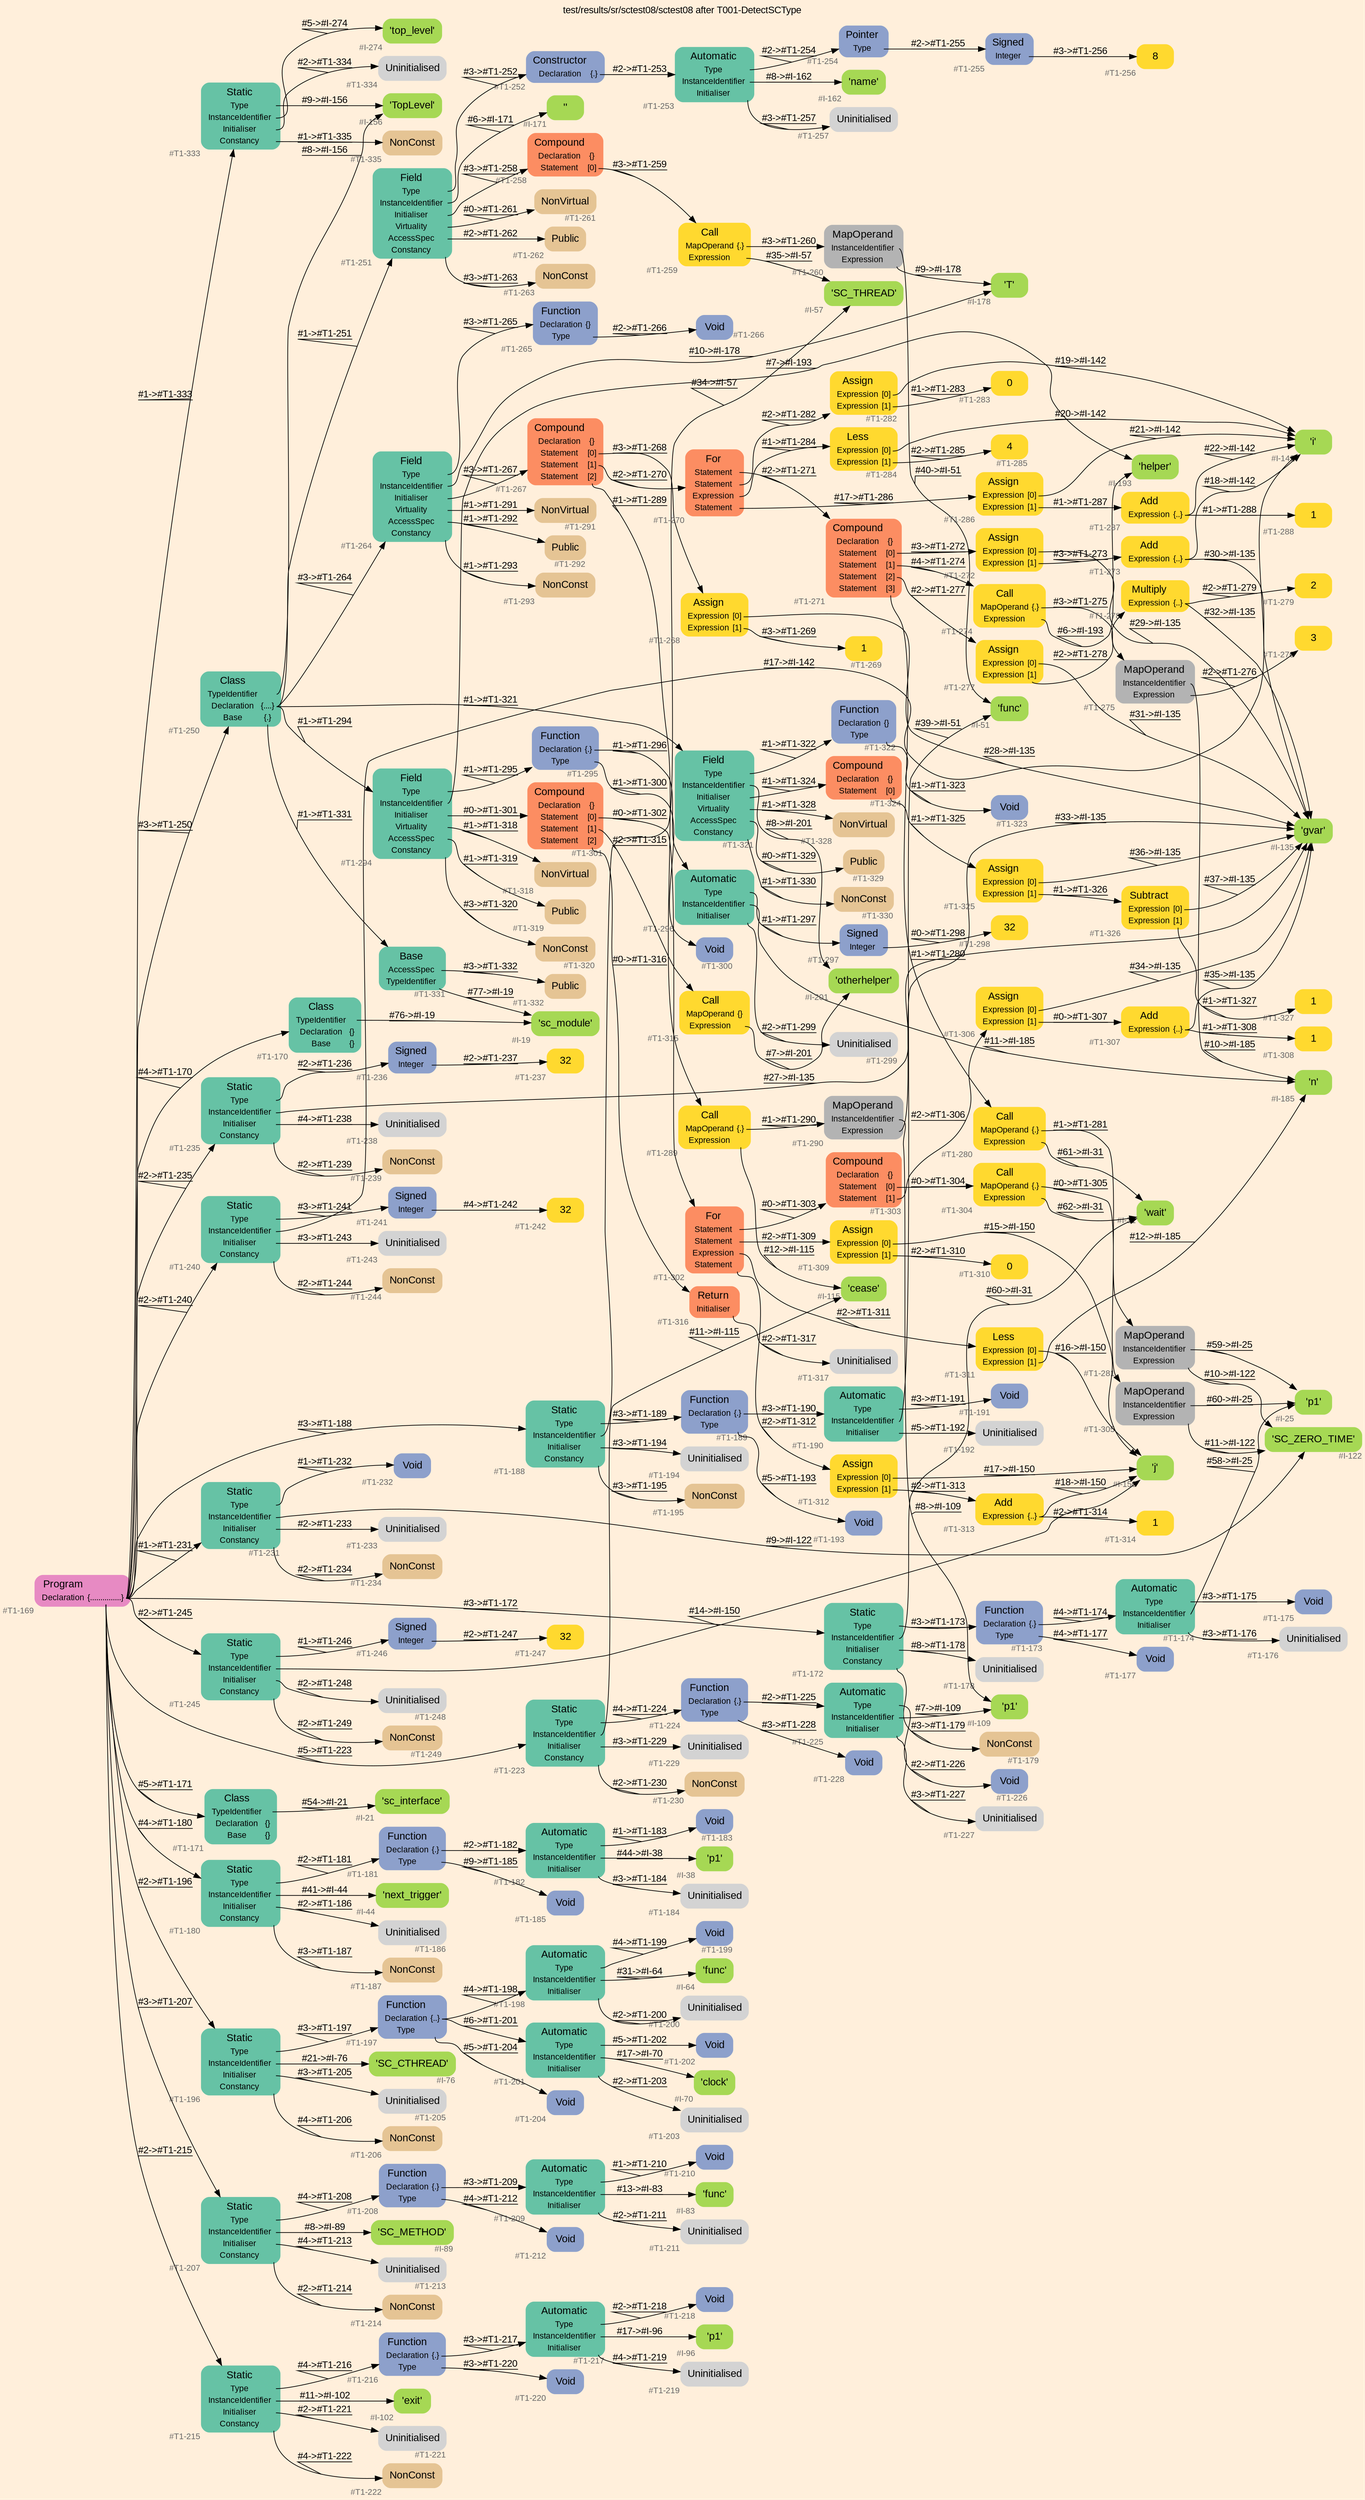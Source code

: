 digraph "test/results/sr/sctest08/sctest08 after T001-DetectSCType" {
label = "test/results/sr/sctest08/sctest08 after T001-DetectSCType"
labelloc = t
graph [
    rankdir = "LR"
    ranksep = 0.3
    bgcolor = antiquewhite1
    color = black
    fontcolor = black
    fontname = "Arial"
];
node [
    fontname = "Arial"
];
edge [
    fontname = "Arial"
];

// -------------------- node figure --------------------
// -------- block #T1-169 ----------
"#T1-169" [
    fillcolor = "/set28/4"
    xlabel = "#T1-169"
    fontsize = "12"
    fontcolor = grey40
    shape = "plaintext"
    label = <<TABLE BORDER="0" CELLBORDER="0" CELLSPACING="0">
     <TR><TD><FONT COLOR="black" POINT-SIZE="15">Program</FONT></TD></TR>
     <TR><TD><FONT COLOR="black" POINT-SIZE="12">Declaration</FONT></TD><TD PORT="port0"><FONT COLOR="black" POINT-SIZE="12">{...............}</FONT></TD></TR>
    </TABLE>>
    style = "rounded,filled"
];

// -------- block #T1-170 ----------
"#T1-170" [
    fillcolor = "/set28/1"
    xlabel = "#T1-170"
    fontsize = "12"
    fontcolor = grey40
    shape = "plaintext"
    label = <<TABLE BORDER="0" CELLBORDER="0" CELLSPACING="0">
     <TR><TD><FONT COLOR="black" POINT-SIZE="15">Class</FONT></TD></TR>
     <TR><TD><FONT COLOR="black" POINT-SIZE="12">TypeIdentifier</FONT></TD><TD PORT="port0"></TD></TR>
     <TR><TD><FONT COLOR="black" POINT-SIZE="12">Declaration</FONT></TD><TD PORT="port1"><FONT COLOR="black" POINT-SIZE="12">{}</FONT></TD></TR>
     <TR><TD><FONT COLOR="black" POINT-SIZE="12">Base</FONT></TD><TD PORT="port2"><FONT COLOR="black" POINT-SIZE="12">{}</FONT></TD></TR>
    </TABLE>>
    style = "rounded,filled"
];

// -------- block #I-19 ----------
"#I-19" [
    fillcolor = "/set28/5"
    xlabel = "#I-19"
    fontsize = "12"
    fontcolor = grey40
    shape = "plaintext"
    label = <<TABLE BORDER="0" CELLBORDER="0" CELLSPACING="0">
     <TR><TD><FONT COLOR="black" POINT-SIZE="15">'sc_module'</FONT></TD></TR>
    </TABLE>>
    style = "rounded,filled"
];

// -------- block #T1-171 ----------
"#T1-171" [
    fillcolor = "/set28/1"
    xlabel = "#T1-171"
    fontsize = "12"
    fontcolor = grey40
    shape = "plaintext"
    label = <<TABLE BORDER="0" CELLBORDER="0" CELLSPACING="0">
     <TR><TD><FONT COLOR="black" POINT-SIZE="15">Class</FONT></TD></TR>
     <TR><TD><FONT COLOR="black" POINT-SIZE="12">TypeIdentifier</FONT></TD><TD PORT="port0"></TD></TR>
     <TR><TD><FONT COLOR="black" POINT-SIZE="12">Declaration</FONT></TD><TD PORT="port1"><FONT COLOR="black" POINT-SIZE="12">{}</FONT></TD></TR>
     <TR><TD><FONT COLOR="black" POINT-SIZE="12">Base</FONT></TD><TD PORT="port2"><FONT COLOR="black" POINT-SIZE="12">{}</FONT></TD></TR>
    </TABLE>>
    style = "rounded,filled"
];

// -------- block #I-21 ----------
"#I-21" [
    fillcolor = "/set28/5"
    xlabel = "#I-21"
    fontsize = "12"
    fontcolor = grey40
    shape = "plaintext"
    label = <<TABLE BORDER="0" CELLBORDER="0" CELLSPACING="0">
     <TR><TD><FONT COLOR="black" POINT-SIZE="15">'sc_interface'</FONT></TD></TR>
    </TABLE>>
    style = "rounded,filled"
];

// -------- block #T1-172 ----------
"#T1-172" [
    fillcolor = "/set28/1"
    xlabel = "#T1-172"
    fontsize = "12"
    fontcolor = grey40
    shape = "plaintext"
    label = <<TABLE BORDER="0" CELLBORDER="0" CELLSPACING="0">
     <TR><TD><FONT COLOR="black" POINT-SIZE="15">Static</FONT></TD></TR>
     <TR><TD><FONT COLOR="black" POINT-SIZE="12">Type</FONT></TD><TD PORT="port0"></TD></TR>
     <TR><TD><FONT COLOR="black" POINT-SIZE="12">InstanceIdentifier</FONT></TD><TD PORT="port1"></TD></TR>
     <TR><TD><FONT COLOR="black" POINT-SIZE="12">Initialiser</FONT></TD><TD PORT="port2"></TD></TR>
     <TR><TD><FONT COLOR="black" POINT-SIZE="12">Constancy</FONT></TD><TD PORT="port3"></TD></TR>
    </TABLE>>
    style = "rounded,filled"
];

// -------- block #T1-173 ----------
"#T1-173" [
    fillcolor = "/set28/3"
    xlabel = "#T1-173"
    fontsize = "12"
    fontcolor = grey40
    shape = "plaintext"
    label = <<TABLE BORDER="0" CELLBORDER="0" CELLSPACING="0">
     <TR><TD><FONT COLOR="black" POINT-SIZE="15">Function</FONT></TD></TR>
     <TR><TD><FONT COLOR="black" POINT-SIZE="12">Declaration</FONT></TD><TD PORT="port0"><FONT COLOR="black" POINT-SIZE="12">{.}</FONT></TD></TR>
     <TR><TD><FONT COLOR="black" POINT-SIZE="12">Type</FONT></TD><TD PORT="port1"></TD></TR>
    </TABLE>>
    style = "rounded,filled"
];

// -------- block #T1-174 ----------
"#T1-174" [
    fillcolor = "/set28/1"
    xlabel = "#T1-174"
    fontsize = "12"
    fontcolor = grey40
    shape = "plaintext"
    label = <<TABLE BORDER="0" CELLBORDER="0" CELLSPACING="0">
     <TR><TD><FONT COLOR="black" POINT-SIZE="15">Automatic</FONT></TD></TR>
     <TR><TD><FONT COLOR="black" POINT-SIZE="12">Type</FONT></TD><TD PORT="port0"></TD></TR>
     <TR><TD><FONT COLOR="black" POINT-SIZE="12">InstanceIdentifier</FONT></TD><TD PORT="port1"></TD></TR>
     <TR><TD><FONT COLOR="black" POINT-SIZE="12">Initialiser</FONT></TD><TD PORT="port2"></TD></TR>
    </TABLE>>
    style = "rounded,filled"
];

// -------- block #T1-175 ----------
"#T1-175" [
    fillcolor = "/set28/3"
    xlabel = "#T1-175"
    fontsize = "12"
    fontcolor = grey40
    shape = "plaintext"
    label = <<TABLE BORDER="0" CELLBORDER="0" CELLSPACING="0">
     <TR><TD><FONT COLOR="black" POINT-SIZE="15">Void</FONT></TD></TR>
    </TABLE>>
    style = "rounded,filled"
];

// -------- block #I-25 ----------
"#I-25" [
    fillcolor = "/set28/5"
    xlabel = "#I-25"
    fontsize = "12"
    fontcolor = grey40
    shape = "plaintext"
    label = <<TABLE BORDER="0" CELLBORDER="0" CELLSPACING="0">
     <TR><TD><FONT COLOR="black" POINT-SIZE="15">'p1'</FONT></TD></TR>
    </TABLE>>
    style = "rounded,filled"
];

// -------- block #T1-176 ----------
"#T1-176" [
    xlabel = "#T1-176"
    fontsize = "12"
    fontcolor = grey40
    shape = "plaintext"
    label = <<TABLE BORDER="0" CELLBORDER="0" CELLSPACING="0">
     <TR><TD><FONT COLOR="black" POINT-SIZE="15">Uninitialised</FONT></TD></TR>
    </TABLE>>
    style = "rounded,filled"
];

// -------- block #T1-177 ----------
"#T1-177" [
    fillcolor = "/set28/3"
    xlabel = "#T1-177"
    fontsize = "12"
    fontcolor = grey40
    shape = "plaintext"
    label = <<TABLE BORDER="0" CELLBORDER="0" CELLSPACING="0">
     <TR><TD><FONT COLOR="black" POINT-SIZE="15">Void</FONT></TD></TR>
    </TABLE>>
    style = "rounded,filled"
];

// -------- block #I-31 ----------
"#I-31" [
    fillcolor = "/set28/5"
    xlabel = "#I-31"
    fontsize = "12"
    fontcolor = grey40
    shape = "plaintext"
    label = <<TABLE BORDER="0" CELLBORDER="0" CELLSPACING="0">
     <TR><TD><FONT COLOR="black" POINT-SIZE="15">'wait'</FONT></TD></TR>
    </TABLE>>
    style = "rounded,filled"
];

// -------- block #T1-178 ----------
"#T1-178" [
    xlabel = "#T1-178"
    fontsize = "12"
    fontcolor = grey40
    shape = "plaintext"
    label = <<TABLE BORDER="0" CELLBORDER="0" CELLSPACING="0">
     <TR><TD><FONT COLOR="black" POINT-SIZE="15">Uninitialised</FONT></TD></TR>
    </TABLE>>
    style = "rounded,filled"
];

// -------- block #T1-179 ----------
"#T1-179" [
    fillcolor = "/set28/7"
    xlabel = "#T1-179"
    fontsize = "12"
    fontcolor = grey40
    shape = "plaintext"
    label = <<TABLE BORDER="0" CELLBORDER="0" CELLSPACING="0">
     <TR><TD><FONT COLOR="black" POINT-SIZE="15">NonConst</FONT></TD></TR>
    </TABLE>>
    style = "rounded,filled"
];

// -------- block #T1-180 ----------
"#T1-180" [
    fillcolor = "/set28/1"
    xlabel = "#T1-180"
    fontsize = "12"
    fontcolor = grey40
    shape = "plaintext"
    label = <<TABLE BORDER="0" CELLBORDER="0" CELLSPACING="0">
     <TR><TD><FONT COLOR="black" POINT-SIZE="15">Static</FONT></TD></TR>
     <TR><TD><FONT COLOR="black" POINT-SIZE="12">Type</FONT></TD><TD PORT="port0"></TD></TR>
     <TR><TD><FONT COLOR="black" POINT-SIZE="12">InstanceIdentifier</FONT></TD><TD PORT="port1"></TD></TR>
     <TR><TD><FONT COLOR="black" POINT-SIZE="12">Initialiser</FONT></TD><TD PORT="port2"></TD></TR>
     <TR><TD><FONT COLOR="black" POINT-SIZE="12">Constancy</FONT></TD><TD PORT="port3"></TD></TR>
    </TABLE>>
    style = "rounded,filled"
];

// -------- block #T1-181 ----------
"#T1-181" [
    fillcolor = "/set28/3"
    xlabel = "#T1-181"
    fontsize = "12"
    fontcolor = grey40
    shape = "plaintext"
    label = <<TABLE BORDER="0" CELLBORDER="0" CELLSPACING="0">
     <TR><TD><FONT COLOR="black" POINT-SIZE="15">Function</FONT></TD></TR>
     <TR><TD><FONT COLOR="black" POINT-SIZE="12">Declaration</FONT></TD><TD PORT="port0"><FONT COLOR="black" POINT-SIZE="12">{.}</FONT></TD></TR>
     <TR><TD><FONT COLOR="black" POINT-SIZE="12">Type</FONT></TD><TD PORT="port1"></TD></TR>
    </TABLE>>
    style = "rounded,filled"
];

// -------- block #T1-182 ----------
"#T1-182" [
    fillcolor = "/set28/1"
    xlabel = "#T1-182"
    fontsize = "12"
    fontcolor = grey40
    shape = "plaintext"
    label = <<TABLE BORDER="0" CELLBORDER="0" CELLSPACING="0">
     <TR><TD><FONT COLOR="black" POINT-SIZE="15">Automatic</FONT></TD></TR>
     <TR><TD><FONT COLOR="black" POINT-SIZE="12">Type</FONT></TD><TD PORT="port0"></TD></TR>
     <TR><TD><FONT COLOR="black" POINT-SIZE="12">InstanceIdentifier</FONT></TD><TD PORT="port1"></TD></TR>
     <TR><TD><FONT COLOR="black" POINT-SIZE="12">Initialiser</FONT></TD><TD PORT="port2"></TD></TR>
    </TABLE>>
    style = "rounded,filled"
];

// -------- block #T1-183 ----------
"#T1-183" [
    fillcolor = "/set28/3"
    xlabel = "#T1-183"
    fontsize = "12"
    fontcolor = grey40
    shape = "plaintext"
    label = <<TABLE BORDER="0" CELLBORDER="0" CELLSPACING="0">
     <TR><TD><FONT COLOR="black" POINT-SIZE="15">Void</FONT></TD></TR>
    </TABLE>>
    style = "rounded,filled"
];

// -------- block #I-38 ----------
"#I-38" [
    fillcolor = "/set28/5"
    xlabel = "#I-38"
    fontsize = "12"
    fontcolor = grey40
    shape = "plaintext"
    label = <<TABLE BORDER="0" CELLBORDER="0" CELLSPACING="0">
     <TR><TD><FONT COLOR="black" POINT-SIZE="15">'p1'</FONT></TD></TR>
    </TABLE>>
    style = "rounded,filled"
];

// -------- block #T1-184 ----------
"#T1-184" [
    xlabel = "#T1-184"
    fontsize = "12"
    fontcolor = grey40
    shape = "plaintext"
    label = <<TABLE BORDER="0" CELLBORDER="0" CELLSPACING="0">
     <TR><TD><FONT COLOR="black" POINT-SIZE="15">Uninitialised</FONT></TD></TR>
    </TABLE>>
    style = "rounded,filled"
];

// -------- block #T1-185 ----------
"#T1-185" [
    fillcolor = "/set28/3"
    xlabel = "#T1-185"
    fontsize = "12"
    fontcolor = grey40
    shape = "plaintext"
    label = <<TABLE BORDER="0" CELLBORDER="0" CELLSPACING="0">
     <TR><TD><FONT COLOR="black" POINT-SIZE="15">Void</FONT></TD></TR>
    </TABLE>>
    style = "rounded,filled"
];

// -------- block #I-44 ----------
"#I-44" [
    fillcolor = "/set28/5"
    xlabel = "#I-44"
    fontsize = "12"
    fontcolor = grey40
    shape = "plaintext"
    label = <<TABLE BORDER="0" CELLBORDER="0" CELLSPACING="0">
     <TR><TD><FONT COLOR="black" POINT-SIZE="15">'next_trigger'</FONT></TD></TR>
    </TABLE>>
    style = "rounded,filled"
];

// -------- block #T1-186 ----------
"#T1-186" [
    xlabel = "#T1-186"
    fontsize = "12"
    fontcolor = grey40
    shape = "plaintext"
    label = <<TABLE BORDER="0" CELLBORDER="0" CELLSPACING="0">
     <TR><TD><FONT COLOR="black" POINT-SIZE="15">Uninitialised</FONT></TD></TR>
    </TABLE>>
    style = "rounded,filled"
];

// -------- block #T1-187 ----------
"#T1-187" [
    fillcolor = "/set28/7"
    xlabel = "#T1-187"
    fontsize = "12"
    fontcolor = grey40
    shape = "plaintext"
    label = <<TABLE BORDER="0" CELLBORDER="0" CELLSPACING="0">
     <TR><TD><FONT COLOR="black" POINT-SIZE="15">NonConst</FONT></TD></TR>
    </TABLE>>
    style = "rounded,filled"
];

// -------- block #T1-188 ----------
"#T1-188" [
    fillcolor = "/set28/1"
    xlabel = "#T1-188"
    fontsize = "12"
    fontcolor = grey40
    shape = "plaintext"
    label = <<TABLE BORDER="0" CELLBORDER="0" CELLSPACING="0">
     <TR><TD><FONT COLOR="black" POINT-SIZE="15">Static</FONT></TD></TR>
     <TR><TD><FONT COLOR="black" POINT-SIZE="12">Type</FONT></TD><TD PORT="port0"></TD></TR>
     <TR><TD><FONT COLOR="black" POINT-SIZE="12">InstanceIdentifier</FONT></TD><TD PORT="port1"></TD></TR>
     <TR><TD><FONT COLOR="black" POINT-SIZE="12">Initialiser</FONT></TD><TD PORT="port2"></TD></TR>
     <TR><TD><FONT COLOR="black" POINT-SIZE="12">Constancy</FONT></TD><TD PORT="port3"></TD></TR>
    </TABLE>>
    style = "rounded,filled"
];

// -------- block #T1-189 ----------
"#T1-189" [
    fillcolor = "/set28/3"
    xlabel = "#T1-189"
    fontsize = "12"
    fontcolor = grey40
    shape = "plaintext"
    label = <<TABLE BORDER="0" CELLBORDER="0" CELLSPACING="0">
     <TR><TD><FONT COLOR="black" POINT-SIZE="15">Function</FONT></TD></TR>
     <TR><TD><FONT COLOR="black" POINT-SIZE="12">Declaration</FONT></TD><TD PORT="port0"><FONT COLOR="black" POINT-SIZE="12">{.}</FONT></TD></TR>
     <TR><TD><FONT COLOR="black" POINT-SIZE="12">Type</FONT></TD><TD PORT="port1"></TD></TR>
    </TABLE>>
    style = "rounded,filled"
];

// -------- block #T1-190 ----------
"#T1-190" [
    fillcolor = "/set28/1"
    xlabel = "#T1-190"
    fontsize = "12"
    fontcolor = grey40
    shape = "plaintext"
    label = <<TABLE BORDER="0" CELLBORDER="0" CELLSPACING="0">
     <TR><TD><FONT COLOR="black" POINT-SIZE="15">Automatic</FONT></TD></TR>
     <TR><TD><FONT COLOR="black" POINT-SIZE="12">Type</FONT></TD><TD PORT="port0"></TD></TR>
     <TR><TD><FONT COLOR="black" POINT-SIZE="12">InstanceIdentifier</FONT></TD><TD PORT="port1"></TD></TR>
     <TR><TD><FONT COLOR="black" POINT-SIZE="12">Initialiser</FONT></TD><TD PORT="port2"></TD></TR>
    </TABLE>>
    style = "rounded,filled"
];

// -------- block #T1-191 ----------
"#T1-191" [
    fillcolor = "/set28/3"
    xlabel = "#T1-191"
    fontsize = "12"
    fontcolor = grey40
    shape = "plaintext"
    label = <<TABLE BORDER="0" CELLBORDER="0" CELLSPACING="0">
     <TR><TD><FONT COLOR="black" POINT-SIZE="15">Void</FONT></TD></TR>
    </TABLE>>
    style = "rounded,filled"
];

// -------- block #I-51 ----------
"#I-51" [
    fillcolor = "/set28/5"
    xlabel = "#I-51"
    fontsize = "12"
    fontcolor = grey40
    shape = "plaintext"
    label = <<TABLE BORDER="0" CELLBORDER="0" CELLSPACING="0">
     <TR><TD><FONT COLOR="black" POINT-SIZE="15">'func'</FONT></TD></TR>
    </TABLE>>
    style = "rounded,filled"
];

// -------- block #T1-192 ----------
"#T1-192" [
    xlabel = "#T1-192"
    fontsize = "12"
    fontcolor = grey40
    shape = "plaintext"
    label = <<TABLE BORDER="0" CELLBORDER="0" CELLSPACING="0">
     <TR><TD><FONT COLOR="black" POINT-SIZE="15">Uninitialised</FONT></TD></TR>
    </TABLE>>
    style = "rounded,filled"
];

// -------- block #T1-193 ----------
"#T1-193" [
    fillcolor = "/set28/3"
    xlabel = "#T1-193"
    fontsize = "12"
    fontcolor = grey40
    shape = "plaintext"
    label = <<TABLE BORDER="0" CELLBORDER="0" CELLSPACING="0">
     <TR><TD><FONT COLOR="black" POINT-SIZE="15">Void</FONT></TD></TR>
    </TABLE>>
    style = "rounded,filled"
];

// -------- block #I-57 ----------
"#I-57" [
    fillcolor = "/set28/5"
    xlabel = "#I-57"
    fontsize = "12"
    fontcolor = grey40
    shape = "plaintext"
    label = <<TABLE BORDER="0" CELLBORDER="0" CELLSPACING="0">
     <TR><TD><FONT COLOR="black" POINT-SIZE="15">'SC_THREAD'</FONT></TD></TR>
    </TABLE>>
    style = "rounded,filled"
];

// -------- block #T1-194 ----------
"#T1-194" [
    xlabel = "#T1-194"
    fontsize = "12"
    fontcolor = grey40
    shape = "plaintext"
    label = <<TABLE BORDER="0" CELLBORDER="0" CELLSPACING="0">
     <TR><TD><FONT COLOR="black" POINT-SIZE="15">Uninitialised</FONT></TD></TR>
    </TABLE>>
    style = "rounded,filled"
];

// -------- block #T1-195 ----------
"#T1-195" [
    fillcolor = "/set28/7"
    xlabel = "#T1-195"
    fontsize = "12"
    fontcolor = grey40
    shape = "plaintext"
    label = <<TABLE BORDER="0" CELLBORDER="0" CELLSPACING="0">
     <TR><TD><FONT COLOR="black" POINT-SIZE="15">NonConst</FONT></TD></TR>
    </TABLE>>
    style = "rounded,filled"
];

// -------- block #T1-196 ----------
"#T1-196" [
    fillcolor = "/set28/1"
    xlabel = "#T1-196"
    fontsize = "12"
    fontcolor = grey40
    shape = "plaintext"
    label = <<TABLE BORDER="0" CELLBORDER="0" CELLSPACING="0">
     <TR><TD><FONT COLOR="black" POINT-SIZE="15">Static</FONT></TD></TR>
     <TR><TD><FONT COLOR="black" POINT-SIZE="12">Type</FONT></TD><TD PORT="port0"></TD></TR>
     <TR><TD><FONT COLOR="black" POINT-SIZE="12">InstanceIdentifier</FONT></TD><TD PORT="port1"></TD></TR>
     <TR><TD><FONT COLOR="black" POINT-SIZE="12">Initialiser</FONT></TD><TD PORT="port2"></TD></TR>
     <TR><TD><FONT COLOR="black" POINT-SIZE="12">Constancy</FONT></TD><TD PORT="port3"></TD></TR>
    </TABLE>>
    style = "rounded,filled"
];

// -------- block #T1-197 ----------
"#T1-197" [
    fillcolor = "/set28/3"
    xlabel = "#T1-197"
    fontsize = "12"
    fontcolor = grey40
    shape = "plaintext"
    label = <<TABLE BORDER="0" CELLBORDER="0" CELLSPACING="0">
     <TR><TD><FONT COLOR="black" POINT-SIZE="15">Function</FONT></TD></TR>
     <TR><TD><FONT COLOR="black" POINT-SIZE="12">Declaration</FONT></TD><TD PORT="port0"><FONT COLOR="black" POINT-SIZE="12">{..}</FONT></TD></TR>
     <TR><TD><FONT COLOR="black" POINT-SIZE="12">Type</FONT></TD><TD PORT="port1"></TD></TR>
    </TABLE>>
    style = "rounded,filled"
];

// -------- block #T1-198 ----------
"#T1-198" [
    fillcolor = "/set28/1"
    xlabel = "#T1-198"
    fontsize = "12"
    fontcolor = grey40
    shape = "plaintext"
    label = <<TABLE BORDER="0" CELLBORDER="0" CELLSPACING="0">
     <TR><TD><FONT COLOR="black" POINT-SIZE="15">Automatic</FONT></TD></TR>
     <TR><TD><FONT COLOR="black" POINT-SIZE="12">Type</FONT></TD><TD PORT="port0"></TD></TR>
     <TR><TD><FONT COLOR="black" POINT-SIZE="12">InstanceIdentifier</FONT></TD><TD PORT="port1"></TD></TR>
     <TR><TD><FONT COLOR="black" POINT-SIZE="12">Initialiser</FONT></TD><TD PORT="port2"></TD></TR>
    </TABLE>>
    style = "rounded,filled"
];

// -------- block #T1-199 ----------
"#T1-199" [
    fillcolor = "/set28/3"
    xlabel = "#T1-199"
    fontsize = "12"
    fontcolor = grey40
    shape = "plaintext"
    label = <<TABLE BORDER="0" CELLBORDER="0" CELLSPACING="0">
     <TR><TD><FONT COLOR="black" POINT-SIZE="15">Void</FONT></TD></TR>
    </TABLE>>
    style = "rounded,filled"
];

// -------- block #I-64 ----------
"#I-64" [
    fillcolor = "/set28/5"
    xlabel = "#I-64"
    fontsize = "12"
    fontcolor = grey40
    shape = "plaintext"
    label = <<TABLE BORDER="0" CELLBORDER="0" CELLSPACING="0">
     <TR><TD><FONT COLOR="black" POINT-SIZE="15">'func'</FONT></TD></TR>
    </TABLE>>
    style = "rounded,filled"
];

// -------- block #T1-200 ----------
"#T1-200" [
    xlabel = "#T1-200"
    fontsize = "12"
    fontcolor = grey40
    shape = "plaintext"
    label = <<TABLE BORDER="0" CELLBORDER="0" CELLSPACING="0">
     <TR><TD><FONT COLOR="black" POINT-SIZE="15">Uninitialised</FONT></TD></TR>
    </TABLE>>
    style = "rounded,filled"
];

// -------- block #T1-201 ----------
"#T1-201" [
    fillcolor = "/set28/1"
    xlabel = "#T1-201"
    fontsize = "12"
    fontcolor = grey40
    shape = "plaintext"
    label = <<TABLE BORDER="0" CELLBORDER="0" CELLSPACING="0">
     <TR><TD><FONT COLOR="black" POINT-SIZE="15">Automatic</FONT></TD></TR>
     <TR><TD><FONT COLOR="black" POINT-SIZE="12">Type</FONT></TD><TD PORT="port0"></TD></TR>
     <TR><TD><FONT COLOR="black" POINT-SIZE="12">InstanceIdentifier</FONT></TD><TD PORT="port1"></TD></TR>
     <TR><TD><FONT COLOR="black" POINT-SIZE="12">Initialiser</FONT></TD><TD PORT="port2"></TD></TR>
    </TABLE>>
    style = "rounded,filled"
];

// -------- block #T1-202 ----------
"#T1-202" [
    fillcolor = "/set28/3"
    xlabel = "#T1-202"
    fontsize = "12"
    fontcolor = grey40
    shape = "plaintext"
    label = <<TABLE BORDER="0" CELLBORDER="0" CELLSPACING="0">
     <TR><TD><FONT COLOR="black" POINT-SIZE="15">Void</FONT></TD></TR>
    </TABLE>>
    style = "rounded,filled"
];

// -------- block #I-70 ----------
"#I-70" [
    fillcolor = "/set28/5"
    xlabel = "#I-70"
    fontsize = "12"
    fontcolor = grey40
    shape = "plaintext"
    label = <<TABLE BORDER="0" CELLBORDER="0" CELLSPACING="0">
     <TR><TD><FONT COLOR="black" POINT-SIZE="15">'clock'</FONT></TD></TR>
    </TABLE>>
    style = "rounded,filled"
];

// -------- block #T1-203 ----------
"#T1-203" [
    xlabel = "#T1-203"
    fontsize = "12"
    fontcolor = grey40
    shape = "plaintext"
    label = <<TABLE BORDER="0" CELLBORDER="0" CELLSPACING="0">
     <TR><TD><FONT COLOR="black" POINT-SIZE="15">Uninitialised</FONT></TD></TR>
    </TABLE>>
    style = "rounded,filled"
];

// -------- block #T1-204 ----------
"#T1-204" [
    fillcolor = "/set28/3"
    xlabel = "#T1-204"
    fontsize = "12"
    fontcolor = grey40
    shape = "plaintext"
    label = <<TABLE BORDER="0" CELLBORDER="0" CELLSPACING="0">
     <TR><TD><FONT COLOR="black" POINT-SIZE="15">Void</FONT></TD></TR>
    </TABLE>>
    style = "rounded,filled"
];

// -------- block #I-76 ----------
"#I-76" [
    fillcolor = "/set28/5"
    xlabel = "#I-76"
    fontsize = "12"
    fontcolor = grey40
    shape = "plaintext"
    label = <<TABLE BORDER="0" CELLBORDER="0" CELLSPACING="0">
     <TR><TD><FONT COLOR="black" POINT-SIZE="15">'SC_CTHREAD'</FONT></TD></TR>
    </TABLE>>
    style = "rounded,filled"
];

// -------- block #T1-205 ----------
"#T1-205" [
    xlabel = "#T1-205"
    fontsize = "12"
    fontcolor = grey40
    shape = "plaintext"
    label = <<TABLE BORDER="0" CELLBORDER="0" CELLSPACING="0">
     <TR><TD><FONT COLOR="black" POINT-SIZE="15">Uninitialised</FONT></TD></TR>
    </TABLE>>
    style = "rounded,filled"
];

// -------- block #T1-206 ----------
"#T1-206" [
    fillcolor = "/set28/7"
    xlabel = "#T1-206"
    fontsize = "12"
    fontcolor = grey40
    shape = "plaintext"
    label = <<TABLE BORDER="0" CELLBORDER="0" CELLSPACING="0">
     <TR><TD><FONT COLOR="black" POINT-SIZE="15">NonConst</FONT></TD></TR>
    </TABLE>>
    style = "rounded,filled"
];

// -------- block #T1-207 ----------
"#T1-207" [
    fillcolor = "/set28/1"
    xlabel = "#T1-207"
    fontsize = "12"
    fontcolor = grey40
    shape = "plaintext"
    label = <<TABLE BORDER="0" CELLBORDER="0" CELLSPACING="0">
     <TR><TD><FONT COLOR="black" POINT-SIZE="15">Static</FONT></TD></TR>
     <TR><TD><FONT COLOR="black" POINT-SIZE="12">Type</FONT></TD><TD PORT="port0"></TD></TR>
     <TR><TD><FONT COLOR="black" POINT-SIZE="12">InstanceIdentifier</FONT></TD><TD PORT="port1"></TD></TR>
     <TR><TD><FONT COLOR="black" POINT-SIZE="12">Initialiser</FONT></TD><TD PORT="port2"></TD></TR>
     <TR><TD><FONT COLOR="black" POINT-SIZE="12">Constancy</FONT></TD><TD PORT="port3"></TD></TR>
    </TABLE>>
    style = "rounded,filled"
];

// -------- block #T1-208 ----------
"#T1-208" [
    fillcolor = "/set28/3"
    xlabel = "#T1-208"
    fontsize = "12"
    fontcolor = grey40
    shape = "plaintext"
    label = <<TABLE BORDER="0" CELLBORDER="0" CELLSPACING="0">
     <TR><TD><FONT COLOR="black" POINT-SIZE="15">Function</FONT></TD></TR>
     <TR><TD><FONT COLOR="black" POINT-SIZE="12">Declaration</FONT></TD><TD PORT="port0"><FONT COLOR="black" POINT-SIZE="12">{.}</FONT></TD></TR>
     <TR><TD><FONT COLOR="black" POINT-SIZE="12">Type</FONT></TD><TD PORT="port1"></TD></TR>
    </TABLE>>
    style = "rounded,filled"
];

// -------- block #T1-209 ----------
"#T1-209" [
    fillcolor = "/set28/1"
    xlabel = "#T1-209"
    fontsize = "12"
    fontcolor = grey40
    shape = "plaintext"
    label = <<TABLE BORDER="0" CELLBORDER="0" CELLSPACING="0">
     <TR><TD><FONT COLOR="black" POINT-SIZE="15">Automatic</FONT></TD></TR>
     <TR><TD><FONT COLOR="black" POINT-SIZE="12">Type</FONT></TD><TD PORT="port0"></TD></TR>
     <TR><TD><FONT COLOR="black" POINT-SIZE="12">InstanceIdentifier</FONT></TD><TD PORT="port1"></TD></TR>
     <TR><TD><FONT COLOR="black" POINT-SIZE="12">Initialiser</FONT></TD><TD PORT="port2"></TD></TR>
    </TABLE>>
    style = "rounded,filled"
];

// -------- block #T1-210 ----------
"#T1-210" [
    fillcolor = "/set28/3"
    xlabel = "#T1-210"
    fontsize = "12"
    fontcolor = grey40
    shape = "plaintext"
    label = <<TABLE BORDER="0" CELLBORDER="0" CELLSPACING="0">
     <TR><TD><FONT COLOR="black" POINT-SIZE="15">Void</FONT></TD></TR>
    </TABLE>>
    style = "rounded,filled"
];

// -------- block #I-83 ----------
"#I-83" [
    fillcolor = "/set28/5"
    xlabel = "#I-83"
    fontsize = "12"
    fontcolor = grey40
    shape = "plaintext"
    label = <<TABLE BORDER="0" CELLBORDER="0" CELLSPACING="0">
     <TR><TD><FONT COLOR="black" POINT-SIZE="15">'func'</FONT></TD></TR>
    </TABLE>>
    style = "rounded,filled"
];

// -------- block #T1-211 ----------
"#T1-211" [
    xlabel = "#T1-211"
    fontsize = "12"
    fontcolor = grey40
    shape = "plaintext"
    label = <<TABLE BORDER="0" CELLBORDER="0" CELLSPACING="0">
     <TR><TD><FONT COLOR="black" POINT-SIZE="15">Uninitialised</FONT></TD></TR>
    </TABLE>>
    style = "rounded,filled"
];

// -------- block #T1-212 ----------
"#T1-212" [
    fillcolor = "/set28/3"
    xlabel = "#T1-212"
    fontsize = "12"
    fontcolor = grey40
    shape = "plaintext"
    label = <<TABLE BORDER="0" CELLBORDER="0" CELLSPACING="0">
     <TR><TD><FONT COLOR="black" POINT-SIZE="15">Void</FONT></TD></TR>
    </TABLE>>
    style = "rounded,filled"
];

// -------- block #I-89 ----------
"#I-89" [
    fillcolor = "/set28/5"
    xlabel = "#I-89"
    fontsize = "12"
    fontcolor = grey40
    shape = "plaintext"
    label = <<TABLE BORDER="0" CELLBORDER="0" CELLSPACING="0">
     <TR><TD><FONT COLOR="black" POINT-SIZE="15">'SC_METHOD'</FONT></TD></TR>
    </TABLE>>
    style = "rounded,filled"
];

// -------- block #T1-213 ----------
"#T1-213" [
    xlabel = "#T1-213"
    fontsize = "12"
    fontcolor = grey40
    shape = "plaintext"
    label = <<TABLE BORDER="0" CELLBORDER="0" CELLSPACING="0">
     <TR><TD><FONT COLOR="black" POINT-SIZE="15">Uninitialised</FONT></TD></TR>
    </TABLE>>
    style = "rounded,filled"
];

// -------- block #T1-214 ----------
"#T1-214" [
    fillcolor = "/set28/7"
    xlabel = "#T1-214"
    fontsize = "12"
    fontcolor = grey40
    shape = "plaintext"
    label = <<TABLE BORDER="0" CELLBORDER="0" CELLSPACING="0">
     <TR><TD><FONT COLOR="black" POINT-SIZE="15">NonConst</FONT></TD></TR>
    </TABLE>>
    style = "rounded,filled"
];

// -------- block #T1-215 ----------
"#T1-215" [
    fillcolor = "/set28/1"
    xlabel = "#T1-215"
    fontsize = "12"
    fontcolor = grey40
    shape = "plaintext"
    label = <<TABLE BORDER="0" CELLBORDER="0" CELLSPACING="0">
     <TR><TD><FONT COLOR="black" POINT-SIZE="15">Static</FONT></TD></TR>
     <TR><TD><FONT COLOR="black" POINT-SIZE="12">Type</FONT></TD><TD PORT="port0"></TD></TR>
     <TR><TD><FONT COLOR="black" POINT-SIZE="12">InstanceIdentifier</FONT></TD><TD PORT="port1"></TD></TR>
     <TR><TD><FONT COLOR="black" POINT-SIZE="12">Initialiser</FONT></TD><TD PORT="port2"></TD></TR>
     <TR><TD><FONT COLOR="black" POINT-SIZE="12">Constancy</FONT></TD><TD PORT="port3"></TD></TR>
    </TABLE>>
    style = "rounded,filled"
];

// -------- block #T1-216 ----------
"#T1-216" [
    fillcolor = "/set28/3"
    xlabel = "#T1-216"
    fontsize = "12"
    fontcolor = grey40
    shape = "plaintext"
    label = <<TABLE BORDER="0" CELLBORDER="0" CELLSPACING="0">
     <TR><TD><FONT COLOR="black" POINT-SIZE="15">Function</FONT></TD></TR>
     <TR><TD><FONT COLOR="black" POINT-SIZE="12">Declaration</FONT></TD><TD PORT="port0"><FONT COLOR="black" POINT-SIZE="12">{.}</FONT></TD></TR>
     <TR><TD><FONT COLOR="black" POINT-SIZE="12">Type</FONT></TD><TD PORT="port1"></TD></TR>
    </TABLE>>
    style = "rounded,filled"
];

// -------- block #T1-217 ----------
"#T1-217" [
    fillcolor = "/set28/1"
    xlabel = "#T1-217"
    fontsize = "12"
    fontcolor = grey40
    shape = "plaintext"
    label = <<TABLE BORDER="0" CELLBORDER="0" CELLSPACING="0">
     <TR><TD><FONT COLOR="black" POINT-SIZE="15">Automatic</FONT></TD></TR>
     <TR><TD><FONT COLOR="black" POINT-SIZE="12">Type</FONT></TD><TD PORT="port0"></TD></TR>
     <TR><TD><FONT COLOR="black" POINT-SIZE="12">InstanceIdentifier</FONT></TD><TD PORT="port1"></TD></TR>
     <TR><TD><FONT COLOR="black" POINT-SIZE="12">Initialiser</FONT></TD><TD PORT="port2"></TD></TR>
    </TABLE>>
    style = "rounded,filled"
];

// -------- block #T1-218 ----------
"#T1-218" [
    fillcolor = "/set28/3"
    xlabel = "#T1-218"
    fontsize = "12"
    fontcolor = grey40
    shape = "plaintext"
    label = <<TABLE BORDER="0" CELLBORDER="0" CELLSPACING="0">
     <TR><TD><FONT COLOR="black" POINT-SIZE="15">Void</FONT></TD></TR>
    </TABLE>>
    style = "rounded,filled"
];

// -------- block #I-96 ----------
"#I-96" [
    fillcolor = "/set28/5"
    xlabel = "#I-96"
    fontsize = "12"
    fontcolor = grey40
    shape = "plaintext"
    label = <<TABLE BORDER="0" CELLBORDER="0" CELLSPACING="0">
     <TR><TD><FONT COLOR="black" POINT-SIZE="15">'p1'</FONT></TD></TR>
    </TABLE>>
    style = "rounded,filled"
];

// -------- block #T1-219 ----------
"#T1-219" [
    xlabel = "#T1-219"
    fontsize = "12"
    fontcolor = grey40
    shape = "plaintext"
    label = <<TABLE BORDER="0" CELLBORDER="0" CELLSPACING="0">
     <TR><TD><FONT COLOR="black" POINT-SIZE="15">Uninitialised</FONT></TD></TR>
    </TABLE>>
    style = "rounded,filled"
];

// -------- block #T1-220 ----------
"#T1-220" [
    fillcolor = "/set28/3"
    xlabel = "#T1-220"
    fontsize = "12"
    fontcolor = grey40
    shape = "plaintext"
    label = <<TABLE BORDER="0" CELLBORDER="0" CELLSPACING="0">
     <TR><TD><FONT COLOR="black" POINT-SIZE="15">Void</FONT></TD></TR>
    </TABLE>>
    style = "rounded,filled"
];

// -------- block #I-102 ----------
"#I-102" [
    fillcolor = "/set28/5"
    xlabel = "#I-102"
    fontsize = "12"
    fontcolor = grey40
    shape = "plaintext"
    label = <<TABLE BORDER="0" CELLBORDER="0" CELLSPACING="0">
     <TR><TD><FONT COLOR="black" POINT-SIZE="15">'exit'</FONT></TD></TR>
    </TABLE>>
    style = "rounded,filled"
];

// -------- block #T1-221 ----------
"#T1-221" [
    xlabel = "#T1-221"
    fontsize = "12"
    fontcolor = grey40
    shape = "plaintext"
    label = <<TABLE BORDER="0" CELLBORDER="0" CELLSPACING="0">
     <TR><TD><FONT COLOR="black" POINT-SIZE="15">Uninitialised</FONT></TD></TR>
    </TABLE>>
    style = "rounded,filled"
];

// -------- block #T1-222 ----------
"#T1-222" [
    fillcolor = "/set28/7"
    xlabel = "#T1-222"
    fontsize = "12"
    fontcolor = grey40
    shape = "plaintext"
    label = <<TABLE BORDER="0" CELLBORDER="0" CELLSPACING="0">
     <TR><TD><FONT COLOR="black" POINT-SIZE="15">NonConst</FONT></TD></TR>
    </TABLE>>
    style = "rounded,filled"
];

// -------- block #T1-223 ----------
"#T1-223" [
    fillcolor = "/set28/1"
    xlabel = "#T1-223"
    fontsize = "12"
    fontcolor = grey40
    shape = "plaintext"
    label = <<TABLE BORDER="0" CELLBORDER="0" CELLSPACING="0">
     <TR><TD><FONT COLOR="black" POINT-SIZE="15">Static</FONT></TD></TR>
     <TR><TD><FONT COLOR="black" POINT-SIZE="12">Type</FONT></TD><TD PORT="port0"></TD></TR>
     <TR><TD><FONT COLOR="black" POINT-SIZE="12">InstanceIdentifier</FONT></TD><TD PORT="port1"></TD></TR>
     <TR><TD><FONT COLOR="black" POINT-SIZE="12">Initialiser</FONT></TD><TD PORT="port2"></TD></TR>
     <TR><TD><FONT COLOR="black" POINT-SIZE="12">Constancy</FONT></TD><TD PORT="port3"></TD></TR>
    </TABLE>>
    style = "rounded,filled"
];

// -------- block #T1-224 ----------
"#T1-224" [
    fillcolor = "/set28/3"
    xlabel = "#T1-224"
    fontsize = "12"
    fontcolor = grey40
    shape = "plaintext"
    label = <<TABLE BORDER="0" CELLBORDER="0" CELLSPACING="0">
     <TR><TD><FONT COLOR="black" POINT-SIZE="15">Function</FONT></TD></TR>
     <TR><TD><FONT COLOR="black" POINT-SIZE="12">Declaration</FONT></TD><TD PORT="port0"><FONT COLOR="black" POINT-SIZE="12">{.}</FONT></TD></TR>
     <TR><TD><FONT COLOR="black" POINT-SIZE="12">Type</FONT></TD><TD PORT="port1"></TD></TR>
    </TABLE>>
    style = "rounded,filled"
];

// -------- block #T1-225 ----------
"#T1-225" [
    fillcolor = "/set28/1"
    xlabel = "#T1-225"
    fontsize = "12"
    fontcolor = grey40
    shape = "plaintext"
    label = <<TABLE BORDER="0" CELLBORDER="0" CELLSPACING="0">
     <TR><TD><FONT COLOR="black" POINT-SIZE="15">Automatic</FONT></TD></TR>
     <TR><TD><FONT COLOR="black" POINT-SIZE="12">Type</FONT></TD><TD PORT="port0"></TD></TR>
     <TR><TD><FONT COLOR="black" POINT-SIZE="12">InstanceIdentifier</FONT></TD><TD PORT="port1"></TD></TR>
     <TR><TD><FONT COLOR="black" POINT-SIZE="12">Initialiser</FONT></TD><TD PORT="port2"></TD></TR>
    </TABLE>>
    style = "rounded,filled"
];

// -------- block #T1-226 ----------
"#T1-226" [
    fillcolor = "/set28/3"
    xlabel = "#T1-226"
    fontsize = "12"
    fontcolor = grey40
    shape = "plaintext"
    label = <<TABLE BORDER="0" CELLBORDER="0" CELLSPACING="0">
     <TR><TD><FONT COLOR="black" POINT-SIZE="15">Void</FONT></TD></TR>
    </TABLE>>
    style = "rounded,filled"
];

// -------- block #I-109 ----------
"#I-109" [
    fillcolor = "/set28/5"
    xlabel = "#I-109"
    fontsize = "12"
    fontcolor = grey40
    shape = "plaintext"
    label = <<TABLE BORDER="0" CELLBORDER="0" CELLSPACING="0">
     <TR><TD><FONT COLOR="black" POINT-SIZE="15">'p1'</FONT></TD></TR>
    </TABLE>>
    style = "rounded,filled"
];

// -------- block #T1-227 ----------
"#T1-227" [
    xlabel = "#T1-227"
    fontsize = "12"
    fontcolor = grey40
    shape = "plaintext"
    label = <<TABLE BORDER="0" CELLBORDER="0" CELLSPACING="0">
     <TR><TD><FONT COLOR="black" POINT-SIZE="15">Uninitialised</FONT></TD></TR>
    </TABLE>>
    style = "rounded,filled"
];

// -------- block #T1-228 ----------
"#T1-228" [
    fillcolor = "/set28/3"
    xlabel = "#T1-228"
    fontsize = "12"
    fontcolor = grey40
    shape = "plaintext"
    label = <<TABLE BORDER="0" CELLBORDER="0" CELLSPACING="0">
     <TR><TD><FONT COLOR="black" POINT-SIZE="15">Void</FONT></TD></TR>
    </TABLE>>
    style = "rounded,filled"
];

// -------- block #I-115 ----------
"#I-115" [
    fillcolor = "/set28/5"
    xlabel = "#I-115"
    fontsize = "12"
    fontcolor = grey40
    shape = "plaintext"
    label = <<TABLE BORDER="0" CELLBORDER="0" CELLSPACING="0">
     <TR><TD><FONT COLOR="black" POINT-SIZE="15">'cease'</FONT></TD></TR>
    </TABLE>>
    style = "rounded,filled"
];

// -------- block #T1-229 ----------
"#T1-229" [
    xlabel = "#T1-229"
    fontsize = "12"
    fontcolor = grey40
    shape = "plaintext"
    label = <<TABLE BORDER="0" CELLBORDER="0" CELLSPACING="0">
     <TR><TD><FONT COLOR="black" POINT-SIZE="15">Uninitialised</FONT></TD></TR>
    </TABLE>>
    style = "rounded,filled"
];

// -------- block #T1-230 ----------
"#T1-230" [
    fillcolor = "/set28/7"
    xlabel = "#T1-230"
    fontsize = "12"
    fontcolor = grey40
    shape = "plaintext"
    label = <<TABLE BORDER="0" CELLBORDER="0" CELLSPACING="0">
     <TR><TD><FONT COLOR="black" POINT-SIZE="15">NonConst</FONT></TD></TR>
    </TABLE>>
    style = "rounded,filled"
];

// -------- block #T1-231 ----------
"#T1-231" [
    fillcolor = "/set28/1"
    xlabel = "#T1-231"
    fontsize = "12"
    fontcolor = grey40
    shape = "plaintext"
    label = <<TABLE BORDER="0" CELLBORDER="0" CELLSPACING="0">
     <TR><TD><FONT COLOR="black" POINT-SIZE="15">Static</FONT></TD></TR>
     <TR><TD><FONT COLOR="black" POINT-SIZE="12">Type</FONT></TD><TD PORT="port0"></TD></TR>
     <TR><TD><FONT COLOR="black" POINT-SIZE="12">InstanceIdentifier</FONT></TD><TD PORT="port1"></TD></TR>
     <TR><TD><FONT COLOR="black" POINT-SIZE="12">Initialiser</FONT></TD><TD PORT="port2"></TD></TR>
     <TR><TD><FONT COLOR="black" POINT-SIZE="12">Constancy</FONT></TD><TD PORT="port3"></TD></TR>
    </TABLE>>
    style = "rounded,filled"
];

// -------- block #T1-232 ----------
"#T1-232" [
    fillcolor = "/set28/3"
    xlabel = "#T1-232"
    fontsize = "12"
    fontcolor = grey40
    shape = "plaintext"
    label = <<TABLE BORDER="0" CELLBORDER="0" CELLSPACING="0">
     <TR><TD><FONT COLOR="black" POINT-SIZE="15">Void</FONT></TD></TR>
    </TABLE>>
    style = "rounded,filled"
];

// -------- block #I-122 ----------
"#I-122" [
    fillcolor = "/set28/5"
    xlabel = "#I-122"
    fontsize = "12"
    fontcolor = grey40
    shape = "plaintext"
    label = <<TABLE BORDER="0" CELLBORDER="0" CELLSPACING="0">
     <TR><TD><FONT COLOR="black" POINT-SIZE="15">'SC_ZERO_TIME'</FONT></TD></TR>
    </TABLE>>
    style = "rounded,filled"
];

// -------- block #T1-233 ----------
"#T1-233" [
    xlabel = "#T1-233"
    fontsize = "12"
    fontcolor = grey40
    shape = "plaintext"
    label = <<TABLE BORDER="0" CELLBORDER="0" CELLSPACING="0">
     <TR><TD><FONT COLOR="black" POINT-SIZE="15">Uninitialised</FONT></TD></TR>
    </TABLE>>
    style = "rounded,filled"
];

// -------- block #T1-234 ----------
"#T1-234" [
    fillcolor = "/set28/7"
    xlabel = "#T1-234"
    fontsize = "12"
    fontcolor = grey40
    shape = "plaintext"
    label = <<TABLE BORDER="0" CELLBORDER="0" CELLSPACING="0">
     <TR><TD><FONT COLOR="black" POINT-SIZE="15">NonConst</FONT></TD></TR>
    </TABLE>>
    style = "rounded,filled"
];

// -------- block #T1-235 ----------
"#T1-235" [
    fillcolor = "/set28/1"
    xlabel = "#T1-235"
    fontsize = "12"
    fontcolor = grey40
    shape = "plaintext"
    label = <<TABLE BORDER="0" CELLBORDER="0" CELLSPACING="0">
     <TR><TD><FONT COLOR="black" POINT-SIZE="15">Static</FONT></TD></TR>
     <TR><TD><FONT COLOR="black" POINT-SIZE="12">Type</FONT></TD><TD PORT="port0"></TD></TR>
     <TR><TD><FONT COLOR="black" POINT-SIZE="12">InstanceIdentifier</FONT></TD><TD PORT="port1"></TD></TR>
     <TR><TD><FONT COLOR="black" POINT-SIZE="12">Initialiser</FONT></TD><TD PORT="port2"></TD></TR>
     <TR><TD><FONT COLOR="black" POINT-SIZE="12">Constancy</FONT></TD><TD PORT="port3"></TD></TR>
    </TABLE>>
    style = "rounded,filled"
];

// -------- block #T1-236 ----------
"#T1-236" [
    fillcolor = "/set28/3"
    xlabel = "#T1-236"
    fontsize = "12"
    fontcolor = grey40
    shape = "plaintext"
    label = <<TABLE BORDER="0" CELLBORDER="0" CELLSPACING="0">
     <TR><TD><FONT COLOR="black" POINT-SIZE="15">Signed</FONT></TD></TR>
     <TR><TD><FONT COLOR="black" POINT-SIZE="12">Integer</FONT></TD><TD PORT="port0"></TD></TR>
    </TABLE>>
    style = "rounded,filled"
];

// -------- block #T1-237 ----------
"#T1-237" [
    fillcolor = "/set28/6"
    xlabel = "#T1-237"
    fontsize = "12"
    fontcolor = grey40
    shape = "plaintext"
    label = <<TABLE BORDER="0" CELLBORDER="0" CELLSPACING="0">
     <TR><TD><FONT COLOR="black" POINT-SIZE="15">32</FONT></TD></TR>
    </TABLE>>
    style = "rounded,filled"
];

// -------- block #I-135 ----------
"#I-135" [
    fillcolor = "/set28/5"
    xlabel = "#I-135"
    fontsize = "12"
    fontcolor = grey40
    shape = "plaintext"
    label = <<TABLE BORDER="0" CELLBORDER="0" CELLSPACING="0">
     <TR><TD><FONT COLOR="black" POINT-SIZE="15">'gvar'</FONT></TD></TR>
    </TABLE>>
    style = "rounded,filled"
];

// -------- block #T1-238 ----------
"#T1-238" [
    xlabel = "#T1-238"
    fontsize = "12"
    fontcolor = grey40
    shape = "plaintext"
    label = <<TABLE BORDER="0" CELLBORDER="0" CELLSPACING="0">
     <TR><TD><FONT COLOR="black" POINT-SIZE="15">Uninitialised</FONT></TD></TR>
    </TABLE>>
    style = "rounded,filled"
];

// -------- block #T1-239 ----------
"#T1-239" [
    fillcolor = "/set28/7"
    xlabel = "#T1-239"
    fontsize = "12"
    fontcolor = grey40
    shape = "plaintext"
    label = <<TABLE BORDER="0" CELLBORDER="0" CELLSPACING="0">
     <TR><TD><FONT COLOR="black" POINT-SIZE="15">NonConst</FONT></TD></TR>
    </TABLE>>
    style = "rounded,filled"
];

// -------- block #T1-240 ----------
"#T1-240" [
    fillcolor = "/set28/1"
    xlabel = "#T1-240"
    fontsize = "12"
    fontcolor = grey40
    shape = "plaintext"
    label = <<TABLE BORDER="0" CELLBORDER="0" CELLSPACING="0">
     <TR><TD><FONT COLOR="black" POINT-SIZE="15">Static</FONT></TD></TR>
     <TR><TD><FONT COLOR="black" POINT-SIZE="12">Type</FONT></TD><TD PORT="port0"></TD></TR>
     <TR><TD><FONT COLOR="black" POINT-SIZE="12">InstanceIdentifier</FONT></TD><TD PORT="port1"></TD></TR>
     <TR><TD><FONT COLOR="black" POINT-SIZE="12">Initialiser</FONT></TD><TD PORT="port2"></TD></TR>
     <TR><TD><FONT COLOR="black" POINT-SIZE="12">Constancy</FONT></TD><TD PORT="port3"></TD></TR>
    </TABLE>>
    style = "rounded,filled"
];

// -------- block #T1-241 ----------
"#T1-241" [
    fillcolor = "/set28/3"
    xlabel = "#T1-241"
    fontsize = "12"
    fontcolor = grey40
    shape = "plaintext"
    label = <<TABLE BORDER="0" CELLBORDER="0" CELLSPACING="0">
     <TR><TD><FONT COLOR="black" POINT-SIZE="15">Signed</FONT></TD></TR>
     <TR><TD><FONT COLOR="black" POINT-SIZE="12">Integer</FONT></TD><TD PORT="port0"></TD></TR>
    </TABLE>>
    style = "rounded,filled"
];

// -------- block #T1-242 ----------
"#T1-242" [
    fillcolor = "/set28/6"
    xlabel = "#T1-242"
    fontsize = "12"
    fontcolor = grey40
    shape = "plaintext"
    label = <<TABLE BORDER="0" CELLBORDER="0" CELLSPACING="0">
     <TR><TD><FONT COLOR="black" POINT-SIZE="15">32</FONT></TD></TR>
    </TABLE>>
    style = "rounded,filled"
];

// -------- block #I-142 ----------
"#I-142" [
    fillcolor = "/set28/5"
    xlabel = "#I-142"
    fontsize = "12"
    fontcolor = grey40
    shape = "plaintext"
    label = <<TABLE BORDER="0" CELLBORDER="0" CELLSPACING="0">
     <TR><TD><FONT COLOR="black" POINT-SIZE="15">'i'</FONT></TD></TR>
    </TABLE>>
    style = "rounded,filled"
];

// -------- block #T1-243 ----------
"#T1-243" [
    xlabel = "#T1-243"
    fontsize = "12"
    fontcolor = grey40
    shape = "plaintext"
    label = <<TABLE BORDER="0" CELLBORDER="0" CELLSPACING="0">
     <TR><TD><FONT COLOR="black" POINT-SIZE="15">Uninitialised</FONT></TD></TR>
    </TABLE>>
    style = "rounded,filled"
];

// -------- block #T1-244 ----------
"#T1-244" [
    fillcolor = "/set28/7"
    xlabel = "#T1-244"
    fontsize = "12"
    fontcolor = grey40
    shape = "plaintext"
    label = <<TABLE BORDER="0" CELLBORDER="0" CELLSPACING="0">
     <TR><TD><FONT COLOR="black" POINT-SIZE="15">NonConst</FONT></TD></TR>
    </TABLE>>
    style = "rounded,filled"
];

// -------- block #T1-245 ----------
"#T1-245" [
    fillcolor = "/set28/1"
    xlabel = "#T1-245"
    fontsize = "12"
    fontcolor = grey40
    shape = "plaintext"
    label = <<TABLE BORDER="0" CELLBORDER="0" CELLSPACING="0">
     <TR><TD><FONT COLOR="black" POINT-SIZE="15">Static</FONT></TD></TR>
     <TR><TD><FONT COLOR="black" POINT-SIZE="12">Type</FONT></TD><TD PORT="port0"></TD></TR>
     <TR><TD><FONT COLOR="black" POINT-SIZE="12">InstanceIdentifier</FONT></TD><TD PORT="port1"></TD></TR>
     <TR><TD><FONT COLOR="black" POINT-SIZE="12">Initialiser</FONT></TD><TD PORT="port2"></TD></TR>
     <TR><TD><FONT COLOR="black" POINT-SIZE="12">Constancy</FONT></TD><TD PORT="port3"></TD></TR>
    </TABLE>>
    style = "rounded,filled"
];

// -------- block #T1-246 ----------
"#T1-246" [
    fillcolor = "/set28/3"
    xlabel = "#T1-246"
    fontsize = "12"
    fontcolor = grey40
    shape = "plaintext"
    label = <<TABLE BORDER="0" CELLBORDER="0" CELLSPACING="0">
     <TR><TD><FONT COLOR="black" POINT-SIZE="15">Signed</FONT></TD></TR>
     <TR><TD><FONT COLOR="black" POINT-SIZE="12">Integer</FONT></TD><TD PORT="port0"></TD></TR>
    </TABLE>>
    style = "rounded,filled"
];

// -------- block #T1-247 ----------
"#T1-247" [
    fillcolor = "/set28/6"
    xlabel = "#T1-247"
    fontsize = "12"
    fontcolor = grey40
    shape = "plaintext"
    label = <<TABLE BORDER="0" CELLBORDER="0" CELLSPACING="0">
     <TR><TD><FONT COLOR="black" POINT-SIZE="15">32</FONT></TD></TR>
    </TABLE>>
    style = "rounded,filled"
];

// -------- block #I-150 ----------
"#I-150" [
    fillcolor = "/set28/5"
    xlabel = "#I-150"
    fontsize = "12"
    fontcolor = grey40
    shape = "plaintext"
    label = <<TABLE BORDER="0" CELLBORDER="0" CELLSPACING="0">
     <TR><TD><FONT COLOR="black" POINT-SIZE="15">'j'</FONT></TD></TR>
    </TABLE>>
    style = "rounded,filled"
];

// -------- block #T1-248 ----------
"#T1-248" [
    xlabel = "#T1-248"
    fontsize = "12"
    fontcolor = grey40
    shape = "plaintext"
    label = <<TABLE BORDER="0" CELLBORDER="0" CELLSPACING="0">
     <TR><TD><FONT COLOR="black" POINT-SIZE="15">Uninitialised</FONT></TD></TR>
    </TABLE>>
    style = "rounded,filled"
];

// -------- block #T1-249 ----------
"#T1-249" [
    fillcolor = "/set28/7"
    xlabel = "#T1-249"
    fontsize = "12"
    fontcolor = grey40
    shape = "plaintext"
    label = <<TABLE BORDER="0" CELLBORDER="0" CELLSPACING="0">
     <TR><TD><FONT COLOR="black" POINT-SIZE="15">NonConst</FONT></TD></TR>
    </TABLE>>
    style = "rounded,filled"
];

// -------- block #T1-250 ----------
"#T1-250" [
    fillcolor = "/set28/1"
    xlabel = "#T1-250"
    fontsize = "12"
    fontcolor = grey40
    shape = "plaintext"
    label = <<TABLE BORDER="0" CELLBORDER="0" CELLSPACING="0">
     <TR><TD><FONT COLOR="black" POINT-SIZE="15">Class</FONT></TD></TR>
     <TR><TD><FONT COLOR="black" POINT-SIZE="12">TypeIdentifier</FONT></TD><TD PORT="port0"></TD></TR>
     <TR><TD><FONT COLOR="black" POINT-SIZE="12">Declaration</FONT></TD><TD PORT="port1"><FONT COLOR="black" POINT-SIZE="12">{....}</FONT></TD></TR>
     <TR><TD><FONT COLOR="black" POINT-SIZE="12">Base</FONT></TD><TD PORT="port2"><FONT COLOR="black" POINT-SIZE="12">{.}</FONT></TD></TR>
    </TABLE>>
    style = "rounded,filled"
];

// -------- block #I-156 ----------
"#I-156" [
    fillcolor = "/set28/5"
    xlabel = "#I-156"
    fontsize = "12"
    fontcolor = grey40
    shape = "plaintext"
    label = <<TABLE BORDER="0" CELLBORDER="0" CELLSPACING="0">
     <TR><TD><FONT COLOR="black" POINT-SIZE="15">'TopLevel'</FONT></TD></TR>
    </TABLE>>
    style = "rounded,filled"
];

// -------- block #T1-251 ----------
"#T1-251" [
    fillcolor = "/set28/1"
    xlabel = "#T1-251"
    fontsize = "12"
    fontcolor = grey40
    shape = "plaintext"
    label = <<TABLE BORDER="0" CELLBORDER="0" CELLSPACING="0">
     <TR><TD><FONT COLOR="black" POINT-SIZE="15">Field</FONT></TD></TR>
     <TR><TD><FONT COLOR="black" POINT-SIZE="12">Type</FONT></TD><TD PORT="port0"></TD></TR>
     <TR><TD><FONT COLOR="black" POINT-SIZE="12">InstanceIdentifier</FONT></TD><TD PORT="port1"></TD></TR>
     <TR><TD><FONT COLOR="black" POINT-SIZE="12">Initialiser</FONT></TD><TD PORT="port2"></TD></TR>
     <TR><TD><FONT COLOR="black" POINT-SIZE="12">Virtuality</FONT></TD><TD PORT="port3"></TD></TR>
     <TR><TD><FONT COLOR="black" POINT-SIZE="12">AccessSpec</FONT></TD><TD PORT="port4"></TD></TR>
     <TR><TD><FONT COLOR="black" POINT-SIZE="12">Constancy</FONT></TD><TD PORT="port5"></TD></TR>
    </TABLE>>
    style = "rounded,filled"
];

// -------- block #T1-252 ----------
"#T1-252" [
    fillcolor = "/set28/3"
    xlabel = "#T1-252"
    fontsize = "12"
    fontcolor = grey40
    shape = "plaintext"
    label = <<TABLE BORDER="0" CELLBORDER="0" CELLSPACING="0">
     <TR><TD><FONT COLOR="black" POINT-SIZE="15">Constructor</FONT></TD></TR>
     <TR><TD><FONT COLOR="black" POINT-SIZE="12">Declaration</FONT></TD><TD PORT="port0"><FONT COLOR="black" POINT-SIZE="12">{.}</FONT></TD></TR>
    </TABLE>>
    style = "rounded,filled"
];

// -------- block #T1-253 ----------
"#T1-253" [
    fillcolor = "/set28/1"
    xlabel = "#T1-253"
    fontsize = "12"
    fontcolor = grey40
    shape = "plaintext"
    label = <<TABLE BORDER="0" CELLBORDER="0" CELLSPACING="0">
     <TR><TD><FONT COLOR="black" POINT-SIZE="15">Automatic</FONT></TD></TR>
     <TR><TD><FONT COLOR="black" POINT-SIZE="12">Type</FONT></TD><TD PORT="port0"></TD></TR>
     <TR><TD><FONT COLOR="black" POINT-SIZE="12">InstanceIdentifier</FONT></TD><TD PORT="port1"></TD></TR>
     <TR><TD><FONT COLOR="black" POINT-SIZE="12">Initialiser</FONT></TD><TD PORT="port2"></TD></TR>
    </TABLE>>
    style = "rounded,filled"
];

// -------- block #T1-254 ----------
"#T1-254" [
    fillcolor = "/set28/3"
    xlabel = "#T1-254"
    fontsize = "12"
    fontcolor = grey40
    shape = "plaintext"
    label = <<TABLE BORDER="0" CELLBORDER="0" CELLSPACING="0">
     <TR><TD><FONT COLOR="black" POINT-SIZE="15">Pointer</FONT></TD></TR>
     <TR><TD><FONT COLOR="black" POINT-SIZE="12">Type</FONT></TD><TD PORT="port0"></TD></TR>
    </TABLE>>
    style = "rounded,filled"
];

// -------- block #T1-255 ----------
"#T1-255" [
    fillcolor = "/set28/3"
    xlabel = "#T1-255"
    fontsize = "12"
    fontcolor = grey40
    shape = "plaintext"
    label = <<TABLE BORDER="0" CELLBORDER="0" CELLSPACING="0">
     <TR><TD><FONT COLOR="black" POINT-SIZE="15">Signed</FONT></TD></TR>
     <TR><TD><FONT COLOR="black" POINT-SIZE="12">Integer</FONT></TD><TD PORT="port0"></TD></TR>
    </TABLE>>
    style = "rounded,filled"
];

// -------- block #T1-256 ----------
"#T1-256" [
    fillcolor = "/set28/6"
    xlabel = "#T1-256"
    fontsize = "12"
    fontcolor = grey40
    shape = "plaintext"
    label = <<TABLE BORDER="0" CELLBORDER="0" CELLSPACING="0">
     <TR><TD><FONT COLOR="black" POINT-SIZE="15">8</FONT></TD></TR>
    </TABLE>>
    style = "rounded,filled"
];

// -------- block #I-162 ----------
"#I-162" [
    fillcolor = "/set28/5"
    xlabel = "#I-162"
    fontsize = "12"
    fontcolor = grey40
    shape = "plaintext"
    label = <<TABLE BORDER="0" CELLBORDER="0" CELLSPACING="0">
     <TR><TD><FONT COLOR="black" POINT-SIZE="15">'name'</FONT></TD></TR>
    </TABLE>>
    style = "rounded,filled"
];

// -------- block #T1-257 ----------
"#T1-257" [
    xlabel = "#T1-257"
    fontsize = "12"
    fontcolor = grey40
    shape = "plaintext"
    label = <<TABLE BORDER="0" CELLBORDER="0" CELLSPACING="0">
     <TR><TD><FONT COLOR="black" POINT-SIZE="15">Uninitialised</FONT></TD></TR>
    </TABLE>>
    style = "rounded,filled"
];

// -------- block #I-171 ----------
"#I-171" [
    fillcolor = "/set28/5"
    xlabel = "#I-171"
    fontsize = "12"
    fontcolor = grey40
    shape = "plaintext"
    label = <<TABLE BORDER="0" CELLBORDER="0" CELLSPACING="0">
     <TR><TD><FONT COLOR="black" POINT-SIZE="15">''</FONT></TD></TR>
    </TABLE>>
    style = "rounded,filled"
];

// -------- block #T1-258 ----------
"#T1-258" [
    fillcolor = "/set28/2"
    xlabel = "#T1-258"
    fontsize = "12"
    fontcolor = grey40
    shape = "plaintext"
    label = <<TABLE BORDER="0" CELLBORDER="0" CELLSPACING="0">
     <TR><TD><FONT COLOR="black" POINT-SIZE="15">Compound</FONT></TD></TR>
     <TR><TD><FONT COLOR="black" POINT-SIZE="12">Declaration</FONT></TD><TD PORT="port0"><FONT COLOR="black" POINT-SIZE="12">{}</FONT></TD></TR>
     <TR><TD><FONT COLOR="black" POINT-SIZE="12">Statement</FONT></TD><TD PORT="port1"><FONT COLOR="black" POINT-SIZE="12">[0]</FONT></TD></TR>
    </TABLE>>
    style = "rounded,filled"
];

// -------- block #T1-259 ----------
"#T1-259" [
    fillcolor = "/set28/6"
    xlabel = "#T1-259"
    fontsize = "12"
    fontcolor = grey40
    shape = "plaintext"
    label = <<TABLE BORDER="0" CELLBORDER="0" CELLSPACING="0">
     <TR><TD><FONT COLOR="black" POINT-SIZE="15">Call</FONT></TD></TR>
     <TR><TD><FONT COLOR="black" POINT-SIZE="12">MapOperand</FONT></TD><TD PORT="port0"><FONT COLOR="black" POINT-SIZE="12">{.}</FONT></TD></TR>
     <TR><TD><FONT COLOR="black" POINT-SIZE="12">Expression</FONT></TD><TD PORT="port1"></TD></TR>
    </TABLE>>
    style = "rounded,filled"
];

// -------- block #T1-260 ----------
"#T1-260" [
    fillcolor = "/set28/8"
    xlabel = "#T1-260"
    fontsize = "12"
    fontcolor = grey40
    shape = "plaintext"
    label = <<TABLE BORDER="0" CELLBORDER="0" CELLSPACING="0">
     <TR><TD><FONT COLOR="black" POINT-SIZE="15">MapOperand</FONT></TD></TR>
     <TR><TD><FONT COLOR="black" POINT-SIZE="12">InstanceIdentifier</FONT></TD><TD PORT="port0"></TD></TR>
     <TR><TD><FONT COLOR="black" POINT-SIZE="12">Expression</FONT></TD><TD PORT="port1"></TD></TR>
    </TABLE>>
    style = "rounded,filled"
];

// -------- block #I-178 ----------
"#I-178" [
    fillcolor = "/set28/5"
    xlabel = "#I-178"
    fontsize = "12"
    fontcolor = grey40
    shape = "plaintext"
    label = <<TABLE BORDER="0" CELLBORDER="0" CELLSPACING="0">
     <TR><TD><FONT COLOR="black" POINT-SIZE="15">'T'</FONT></TD></TR>
    </TABLE>>
    style = "rounded,filled"
];

// -------- block #T1-261 ----------
"#T1-261" [
    fillcolor = "/set28/7"
    xlabel = "#T1-261"
    fontsize = "12"
    fontcolor = grey40
    shape = "plaintext"
    label = <<TABLE BORDER="0" CELLBORDER="0" CELLSPACING="0">
     <TR><TD><FONT COLOR="black" POINT-SIZE="15">NonVirtual</FONT></TD></TR>
    </TABLE>>
    style = "rounded,filled"
];

// -------- block #T1-262 ----------
"#T1-262" [
    fillcolor = "/set28/7"
    xlabel = "#T1-262"
    fontsize = "12"
    fontcolor = grey40
    shape = "plaintext"
    label = <<TABLE BORDER="0" CELLBORDER="0" CELLSPACING="0">
     <TR><TD><FONT COLOR="black" POINT-SIZE="15">Public</FONT></TD></TR>
    </TABLE>>
    style = "rounded,filled"
];

// -------- block #T1-263 ----------
"#T1-263" [
    fillcolor = "/set28/7"
    xlabel = "#T1-263"
    fontsize = "12"
    fontcolor = grey40
    shape = "plaintext"
    label = <<TABLE BORDER="0" CELLBORDER="0" CELLSPACING="0">
     <TR><TD><FONT COLOR="black" POINT-SIZE="15">NonConst</FONT></TD></TR>
    </TABLE>>
    style = "rounded,filled"
];

// -------- block #T1-264 ----------
"#T1-264" [
    fillcolor = "/set28/1"
    xlabel = "#T1-264"
    fontsize = "12"
    fontcolor = grey40
    shape = "plaintext"
    label = <<TABLE BORDER="0" CELLBORDER="0" CELLSPACING="0">
     <TR><TD><FONT COLOR="black" POINT-SIZE="15">Field</FONT></TD></TR>
     <TR><TD><FONT COLOR="black" POINT-SIZE="12">Type</FONT></TD><TD PORT="port0"></TD></TR>
     <TR><TD><FONT COLOR="black" POINT-SIZE="12">InstanceIdentifier</FONT></TD><TD PORT="port1"></TD></TR>
     <TR><TD><FONT COLOR="black" POINT-SIZE="12">Initialiser</FONT></TD><TD PORT="port2"></TD></TR>
     <TR><TD><FONT COLOR="black" POINT-SIZE="12">Virtuality</FONT></TD><TD PORT="port3"></TD></TR>
     <TR><TD><FONT COLOR="black" POINT-SIZE="12">AccessSpec</FONT></TD><TD PORT="port4"></TD></TR>
     <TR><TD><FONT COLOR="black" POINT-SIZE="12">Constancy</FONT></TD><TD PORT="port5"></TD></TR>
    </TABLE>>
    style = "rounded,filled"
];

// -------- block #T1-265 ----------
"#T1-265" [
    fillcolor = "/set28/3"
    xlabel = "#T1-265"
    fontsize = "12"
    fontcolor = grey40
    shape = "plaintext"
    label = <<TABLE BORDER="0" CELLBORDER="0" CELLSPACING="0">
     <TR><TD><FONT COLOR="black" POINT-SIZE="15">Function</FONT></TD></TR>
     <TR><TD><FONT COLOR="black" POINT-SIZE="12">Declaration</FONT></TD><TD PORT="port0"><FONT COLOR="black" POINT-SIZE="12">{}</FONT></TD></TR>
     <TR><TD><FONT COLOR="black" POINT-SIZE="12">Type</FONT></TD><TD PORT="port1"></TD></TR>
    </TABLE>>
    style = "rounded,filled"
];

// -------- block #T1-266 ----------
"#T1-266" [
    fillcolor = "/set28/3"
    xlabel = "#T1-266"
    fontsize = "12"
    fontcolor = grey40
    shape = "plaintext"
    label = <<TABLE BORDER="0" CELLBORDER="0" CELLSPACING="0">
     <TR><TD><FONT COLOR="black" POINT-SIZE="15">Void</FONT></TD></TR>
    </TABLE>>
    style = "rounded,filled"
];

// -------- block #T1-267 ----------
"#T1-267" [
    fillcolor = "/set28/2"
    xlabel = "#T1-267"
    fontsize = "12"
    fontcolor = grey40
    shape = "plaintext"
    label = <<TABLE BORDER="0" CELLBORDER="0" CELLSPACING="0">
     <TR><TD><FONT COLOR="black" POINT-SIZE="15">Compound</FONT></TD></TR>
     <TR><TD><FONT COLOR="black" POINT-SIZE="12">Declaration</FONT></TD><TD PORT="port0"><FONT COLOR="black" POINT-SIZE="12">{}</FONT></TD></TR>
     <TR><TD><FONT COLOR="black" POINT-SIZE="12">Statement</FONT></TD><TD PORT="port1"><FONT COLOR="black" POINT-SIZE="12">[0]</FONT></TD></TR>
     <TR><TD><FONT COLOR="black" POINT-SIZE="12">Statement</FONT></TD><TD PORT="port2"><FONT COLOR="black" POINT-SIZE="12">[1]</FONT></TD></TR>
     <TR><TD><FONT COLOR="black" POINT-SIZE="12">Statement</FONT></TD><TD PORT="port3"><FONT COLOR="black" POINT-SIZE="12">[2]</FONT></TD></TR>
    </TABLE>>
    style = "rounded,filled"
];

// -------- block #T1-268 ----------
"#T1-268" [
    fillcolor = "/set28/6"
    xlabel = "#T1-268"
    fontsize = "12"
    fontcolor = grey40
    shape = "plaintext"
    label = <<TABLE BORDER="0" CELLBORDER="0" CELLSPACING="0">
     <TR><TD><FONT COLOR="black" POINT-SIZE="15">Assign</FONT></TD></TR>
     <TR><TD><FONT COLOR="black" POINT-SIZE="12">Expression</FONT></TD><TD PORT="port0"><FONT COLOR="black" POINT-SIZE="12">[0]</FONT></TD></TR>
     <TR><TD><FONT COLOR="black" POINT-SIZE="12">Expression</FONT></TD><TD PORT="port1"><FONT COLOR="black" POINT-SIZE="12">[1]</FONT></TD></TR>
    </TABLE>>
    style = "rounded,filled"
];

// -------- block #T1-269 ----------
"#T1-269" [
    fillcolor = "/set28/6"
    xlabel = "#T1-269"
    fontsize = "12"
    fontcolor = grey40
    shape = "plaintext"
    label = <<TABLE BORDER="0" CELLBORDER="0" CELLSPACING="0">
     <TR><TD><FONT COLOR="black" POINT-SIZE="15">1</FONT></TD></TR>
    </TABLE>>
    style = "rounded,filled"
];

// -------- block #T1-270 ----------
"#T1-270" [
    fillcolor = "/set28/2"
    xlabel = "#T1-270"
    fontsize = "12"
    fontcolor = grey40
    shape = "plaintext"
    label = <<TABLE BORDER="0" CELLBORDER="0" CELLSPACING="0">
     <TR><TD><FONT COLOR="black" POINT-SIZE="15">For</FONT></TD></TR>
     <TR><TD><FONT COLOR="black" POINT-SIZE="12">Statement</FONT></TD><TD PORT="port0"></TD></TR>
     <TR><TD><FONT COLOR="black" POINT-SIZE="12">Statement</FONT></TD><TD PORT="port1"></TD></TR>
     <TR><TD><FONT COLOR="black" POINT-SIZE="12">Expression</FONT></TD><TD PORT="port2"></TD></TR>
     <TR><TD><FONT COLOR="black" POINT-SIZE="12">Statement</FONT></TD><TD PORT="port3"></TD></TR>
    </TABLE>>
    style = "rounded,filled"
];

// -------- block #T1-271 ----------
"#T1-271" [
    fillcolor = "/set28/2"
    xlabel = "#T1-271"
    fontsize = "12"
    fontcolor = grey40
    shape = "plaintext"
    label = <<TABLE BORDER="0" CELLBORDER="0" CELLSPACING="0">
     <TR><TD><FONT COLOR="black" POINT-SIZE="15">Compound</FONT></TD></TR>
     <TR><TD><FONT COLOR="black" POINT-SIZE="12">Declaration</FONT></TD><TD PORT="port0"><FONT COLOR="black" POINT-SIZE="12">{}</FONT></TD></TR>
     <TR><TD><FONT COLOR="black" POINT-SIZE="12">Statement</FONT></TD><TD PORT="port1"><FONT COLOR="black" POINT-SIZE="12">[0]</FONT></TD></TR>
     <TR><TD><FONT COLOR="black" POINT-SIZE="12">Statement</FONT></TD><TD PORT="port2"><FONT COLOR="black" POINT-SIZE="12">[1]</FONT></TD></TR>
     <TR><TD><FONT COLOR="black" POINT-SIZE="12">Statement</FONT></TD><TD PORT="port3"><FONT COLOR="black" POINT-SIZE="12">[2]</FONT></TD></TR>
     <TR><TD><FONT COLOR="black" POINT-SIZE="12">Statement</FONT></TD><TD PORT="port4"><FONT COLOR="black" POINT-SIZE="12">[3]</FONT></TD></TR>
    </TABLE>>
    style = "rounded,filled"
];

// -------- block #T1-272 ----------
"#T1-272" [
    fillcolor = "/set28/6"
    xlabel = "#T1-272"
    fontsize = "12"
    fontcolor = grey40
    shape = "plaintext"
    label = <<TABLE BORDER="0" CELLBORDER="0" CELLSPACING="0">
     <TR><TD><FONT COLOR="black" POINT-SIZE="15">Assign</FONT></TD></TR>
     <TR><TD><FONT COLOR="black" POINT-SIZE="12">Expression</FONT></TD><TD PORT="port0"><FONT COLOR="black" POINT-SIZE="12">[0]</FONT></TD></TR>
     <TR><TD><FONT COLOR="black" POINT-SIZE="12">Expression</FONT></TD><TD PORT="port1"><FONT COLOR="black" POINT-SIZE="12">[1]</FONT></TD></TR>
    </TABLE>>
    style = "rounded,filled"
];

// -------- block #T1-273 ----------
"#T1-273" [
    fillcolor = "/set28/6"
    xlabel = "#T1-273"
    fontsize = "12"
    fontcolor = grey40
    shape = "plaintext"
    label = <<TABLE BORDER="0" CELLBORDER="0" CELLSPACING="0">
     <TR><TD><FONT COLOR="black" POINT-SIZE="15">Add</FONT></TD></TR>
     <TR><TD><FONT COLOR="black" POINT-SIZE="12">Expression</FONT></TD><TD PORT="port0"><FONT COLOR="black" POINT-SIZE="12">{..}</FONT></TD></TR>
    </TABLE>>
    style = "rounded,filled"
];

// -------- block #T1-274 ----------
"#T1-274" [
    fillcolor = "/set28/6"
    xlabel = "#T1-274"
    fontsize = "12"
    fontcolor = grey40
    shape = "plaintext"
    label = <<TABLE BORDER="0" CELLBORDER="0" CELLSPACING="0">
     <TR><TD><FONT COLOR="black" POINT-SIZE="15">Call</FONT></TD></TR>
     <TR><TD><FONT COLOR="black" POINT-SIZE="12">MapOperand</FONT></TD><TD PORT="port0"><FONT COLOR="black" POINT-SIZE="12">{.}</FONT></TD></TR>
     <TR><TD><FONT COLOR="black" POINT-SIZE="12">Expression</FONT></TD><TD PORT="port1"></TD></TR>
    </TABLE>>
    style = "rounded,filled"
];

// -------- block #T1-275 ----------
"#T1-275" [
    fillcolor = "/set28/8"
    xlabel = "#T1-275"
    fontsize = "12"
    fontcolor = grey40
    shape = "plaintext"
    label = <<TABLE BORDER="0" CELLBORDER="0" CELLSPACING="0">
     <TR><TD><FONT COLOR="black" POINT-SIZE="15">MapOperand</FONT></TD></TR>
     <TR><TD><FONT COLOR="black" POINT-SIZE="12">InstanceIdentifier</FONT></TD><TD PORT="port0"></TD></TR>
     <TR><TD><FONT COLOR="black" POINT-SIZE="12">Expression</FONT></TD><TD PORT="port1"></TD></TR>
    </TABLE>>
    style = "rounded,filled"
];

// -------- block #I-185 ----------
"#I-185" [
    fillcolor = "/set28/5"
    xlabel = "#I-185"
    fontsize = "12"
    fontcolor = grey40
    shape = "plaintext"
    label = <<TABLE BORDER="0" CELLBORDER="0" CELLSPACING="0">
     <TR><TD><FONT COLOR="black" POINT-SIZE="15">'n'</FONT></TD></TR>
    </TABLE>>
    style = "rounded,filled"
];

// -------- block #T1-276 ----------
"#T1-276" [
    fillcolor = "/set28/6"
    xlabel = "#T1-276"
    fontsize = "12"
    fontcolor = grey40
    shape = "plaintext"
    label = <<TABLE BORDER="0" CELLBORDER="0" CELLSPACING="0">
     <TR><TD><FONT COLOR="black" POINT-SIZE="15">3</FONT></TD></TR>
    </TABLE>>
    style = "rounded,filled"
];

// -------- block #I-193 ----------
"#I-193" [
    fillcolor = "/set28/5"
    xlabel = "#I-193"
    fontsize = "12"
    fontcolor = grey40
    shape = "plaintext"
    label = <<TABLE BORDER="0" CELLBORDER="0" CELLSPACING="0">
     <TR><TD><FONT COLOR="black" POINT-SIZE="15">'helper'</FONT></TD></TR>
    </TABLE>>
    style = "rounded,filled"
];

// -------- block #T1-277 ----------
"#T1-277" [
    fillcolor = "/set28/6"
    xlabel = "#T1-277"
    fontsize = "12"
    fontcolor = grey40
    shape = "plaintext"
    label = <<TABLE BORDER="0" CELLBORDER="0" CELLSPACING="0">
     <TR><TD><FONT COLOR="black" POINT-SIZE="15">Assign</FONT></TD></TR>
     <TR><TD><FONT COLOR="black" POINT-SIZE="12">Expression</FONT></TD><TD PORT="port0"><FONT COLOR="black" POINT-SIZE="12">[0]</FONT></TD></TR>
     <TR><TD><FONT COLOR="black" POINT-SIZE="12">Expression</FONT></TD><TD PORT="port1"><FONT COLOR="black" POINT-SIZE="12">[1]</FONT></TD></TR>
    </TABLE>>
    style = "rounded,filled"
];

// -------- block #T1-278 ----------
"#T1-278" [
    fillcolor = "/set28/6"
    xlabel = "#T1-278"
    fontsize = "12"
    fontcolor = grey40
    shape = "plaintext"
    label = <<TABLE BORDER="0" CELLBORDER="0" CELLSPACING="0">
     <TR><TD><FONT COLOR="black" POINT-SIZE="15">Multiply</FONT></TD></TR>
     <TR><TD><FONT COLOR="black" POINT-SIZE="12">Expression</FONT></TD><TD PORT="port0"><FONT COLOR="black" POINT-SIZE="12">{..}</FONT></TD></TR>
    </TABLE>>
    style = "rounded,filled"
];

// -------- block #T1-279 ----------
"#T1-279" [
    fillcolor = "/set28/6"
    xlabel = "#T1-279"
    fontsize = "12"
    fontcolor = grey40
    shape = "plaintext"
    label = <<TABLE BORDER="0" CELLBORDER="0" CELLSPACING="0">
     <TR><TD><FONT COLOR="black" POINT-SIZE="15">2</FONT></TD></TR>
    </TABLE>>
    style = "rounded,filled"
];

// -------- block #T1-280 ----------
"#T1-280" [
    fillcolor = "/set28/6"
    xlabel = "#T1-280"
    fontsize = "12"
    fontcolor = grey40
    shape = "plaintext"
    label = <<TABLE BORDER="0" CELLBORDER="0" CELLSPACING="0">
     <TR><TD><FONT COLOR="black" POINT-SIZE="15">Call</FONT></TD></TR>
     <TR><TD><FONT COLOR="black" POINT-SIZE="12">MapOperand</FONT></TD><TD PORT="port0"><FONT COLOR="black" POINT-SIZE="12">{.}</FONT></TD></TR>
     <TR><TD><FONT COLOR="black" POINT-SIZE="12">Expression</FONT></TD><TD PORT="port1"></TD></TR>
    </TABLE>>
    style = "rounded,filled"
];

// -------- block #T1-281 ----------
"#T1-281" [
    fillcolor = "/set28/8"
    xlabel = "#T1-281"
    fontsize = "12"
    fontcolor = grey40
    shape = "plaintext"
    label = <<TABLE BORDER="0" CELLBORDER="0" CELLSPACING="0">
     <TR><TD><FONT COLOR="black" POINT-SIZE="15">MapOperand</FONT></TD></TR>
     <TR><TD><FONT COLOR="black" POINT-SIZE="12">InstanceIdentifier</FONT></TD><TD PORT="port0"></TD></TR>
     <TR><TD><FONT COLOR="black" POINT-SIZE="12">Expression</FONT></TD><TD PORT="port1"></TD></TR>
    </TABLE>>
    style = "rounded,filled"
];

// -------- block #T1-282 ----------
"#T1-282" [
    fillcolor = "/set28/6"
    xlabel = "#T1-282"
    fontsize = "12"
    fontcolor = grey40
    shape = "plaintext"
    label = <<TABLE BORDER="0" CELLBORDER="0" CELLSPACING="0">
     <TR><TD><FONT COLOR="black" POINT-SIZE="15">Assign</FONT></TD></TR>
     <TR><TD><FONT COLOR="black" POINT-SIZE="12">Expression</FONT></TD><TD PORT="port0"><FONT COLOR="black" POINT-SIZE="12">[0]</FONT></TD></TR>
     <TR><TD><FONT COLOR="black" POINT-SIZE="12">Expression</FONT></TD><TD PORT="port1"><FONT COLOR="black" POINT-SIZE="12">[1]</FONT></TD></TR>
    </TABLE>>
    style = "rounded,filled"
];

// -------- block #T1-283 ----------
"#T1-283" [
    fillcolor = "/set28/6"
    xlabel = "#T1-283"
    fontsize = "12"
    fontcolor = grey40
    shape = "plaintext"
    label = <<TABLE BORDER="0" CELLBORDER="0" CELLSPACING="0">
     <TR><TD><FONT COLOR="black" POINT-SIZE="15">0</FONT></TD></TR>
    </TABLE>>
    style = "rounded,filled"
];

// -------- block #T1-284 ----------
"#T1-284" [
    fillcolor = "/set28/6"
    xlabel = "#T1-284"
    fontsize = "12"
    fontcolor = grey40
    shape = "plaintext"
    label = <<TABLE BORDER="0" CELLBORDER="0" CELLSPACING="0">
     <TR><TD><FONT COLOR="black" POINT-SIZE="15">Less</FONT></TD></TR>
     <TR><TD><FONT COLOR="black" POINT-SIZE="12">Expression</FONT></TD><TD PORT="port0"><FONT COLOR="black" POINT-SIZE="12">[0]</FONT></TD></TR>
     <TR><TD><FONT COLOR="black" POINT-SIZE="12">Expression</FONT></TD><TD PORT="port1"><FONT COLOR="black" POINT-SIZE="12">[1]</FONT></TD></TR>
    </TABLE>>
    style = "rounded,filled"
];

// -------- block #T1-285 ----------
"#T1-285" [
    fillcolor = "/set28/6"
    xlabel = "#T1-285"
    fontsize = "12"
    fontcolor = grey40
    shape = "plaintext"
    label = <<TABLE BORDER="0" CELLBORDER="0" CELLSPACING="0">
     <TR><TD><FONT COLOR="black" POINT-SIZE="15">4</FONT></TD></TR>
    </TABLE>>
    style = "rounded,filled"
];

// -------- block #T1-286 ----------
"#T1-286" [
    fillcolor = "/set28/6"
    xlabel = "#T1-286"
    fontsize = "12"
    fontcolor = grey40
    shape = "plaintext"
    label = <<TABLE BORDER="0" CELLBORDER="0" CELLSPACING="0">
     <TR><TD><FONT COLOR="black" POINT-SIZE="15">Assign</FONT></TD></TR>
     <TR><TD><FONT COLOR="black" POINT-SIZE="12">Expression</FONT></TD><TD PORT="port0"><FONT COLOR="black" POINT-SIZE="12">[0]</FONT></TD></TR>
     <TR><TD><FONT COLOR="black" POINT-SIZE="12">Expression</FONT></TD><TD PORT="port1"><FONT COLOR="black" POINT-SIZE="12">[1]</FONT></TD></TR>
    </TABLE>>
    style = "rounded,filled"
];

// -------- block #T1-287 ----------
"#T1-287" [
    fillcolor = "/set28/6"
    xlabel = "#T1-287"
    fontsize = "12"
    fontcolor = grey40
    shape = "plaintext"
    label = <<TABLE BORDER="0" CELLBORDER="0" CELLSPACING="0">
     <TR><TD><FONT COLOR="black" POINT-SIZE="15">Add</FONT></TD></TR>
     <TR><TD><FONT COLOR="black" POINT-SIZE="12">Expression</FONT></TD><TD PORT="port0"><FONT COLOR="black" POINT-SIZE="12">{..}</FONT></TD></TR>
    </TABLE>>
    style = "rounded,filled"
];

// -------- block #T1-288 ----------
"#T1-288" [
    fillcolor = "/set28/6"
    xlabel = "#T1-288"
    fontsize = "12"
    fontcolor = grey40
    shape = "plaintext"
    label = <<TABLE BORDER="0" CELLBORDER="0" CELLSPACING="0">
     <TR><TD><FONT COLOR="black" POINT-SIZE="15">1</FONT></TD></TR>
    </TABLE>>
    style = "rounded,filled"
];

// -------- block #T1-289 ----------
"#T1-289" [
    fillcolor = "/set28/6"
    xlabel = "#T1-289"
    fontsize = "12"
    fontcolor = grey40
    shape = "plaintext"
    label = <<TABLE BORDER="0" CELLBORDER="0" CELLSPACING="0">
     <TR><TD><FONT COLOR="black" POINT-SIZE="15">Call</FONT></TD></TR>
     <TR><TD><FONT COLOR="black" POINT-SIZE="12">MapOperand</FONT></TD><TD PORT="port0"><FONT COLOR="black" POINT-SIZE="12">{.}</FONT></TD></TR>
     <TR><TD><FONT COLOR="black" POINT-SIZE="12">Expression</FONT></TD><TD PORT="port1"></TD></TR>
    </TABLE>>
    style = "rounded,filled"
];

// -------- block #T1-290 ----------
"#T1-290" [
    fillcolor = "/set28/8"
    xlabel = "#T1-290"
    fontsize = "12"
    fontcolor = grey40
    shape = "plaintext"
    label = <<TABLE BORDER="0" CELLBORDER="0" CELLSPACING="0">
     <TR><TD><FONT COLOR="black" POINT-SIZE="15">MapOperand</FONT></TD></TR>
     <TR><TD><FONT COLOR="black" POINT-SIZE="12">InstanceIdentifier</FONT></TD><TD PORT="port0"></TD></TR>
     <TR><TD><FONT COLOR="black" POINT-SIZE="12">Expression</FONT></TD><TD PORT="port1"></TD></TR>
    </TABLE>>
    style = "rounded,filled"
];

// -------- block #T1-291 ----------
"#T1-291" [
    fillcolor = "/set28/7"
    xlabel = "#T1-291"
    fontsize = "12"
    fontcolor = grey40
    shape = "plaintext"
    label = <<TABLE BORDER="0" CELLBORDER="0" CELLSPACING="0">
     <TR><TD><FONT COLOR="black" POINT-SIZE="15">NonVirtual</FONT></TD></TR>
    </TABLE>>
    style = "rounded,filled"
];

// -------- block #T1-292 ----------
"#T1-292" [
    fillcolor = "/set28/7"
    xlabel = "#T1-292"
    fontsize = "12"
    fontcolor = grey40
    shape = "plaintext"
    label = <<TABLE BORDER="0" CELLBORDER="0" CELLSPACING="0">
     <TR><TD><FONT COLOR="black" POINT-SIZE="15">Public</FONT></TD></TR>
    </TABLE>>
    style = "rounded,filled"
];

// -------- block #T1-293 ----------
"#T1-293" [
    fillcolor = "/set28/7"
    xlabel = "#T1-293"
    fontsize = "12"
    fontcolor = grey40
    shape = "plaintext"
    label = <<TABLE BORDER="0" CELLBORDER="0" CELLSPACING="0">
     <TR><TD><FONT COLOR="black" POINT-SIZE="15">NonConst</FONT></TD></TR>
    </TABLE>>
    style = "rounded,filled"
];

// -------- block #T1-294 ----------
"#T1-294" [
    fillcolor = "/set28/1"
    xlabel = "#T1-294"
    fontsize = "12"
    fontcolor = grey40
    shape = "plaintext"
    label = <<TABLE BORDER="0" CELLBORDER="0" CELLSPACING="0">
     <TR><TD><FONT COLOR="black" POINT-SIZE="15">Field</FONT></TD></TR>
     <TR><TD><FONT COLOR="black" POINT-SIZE="12">Type</FONT></TD><TD PORT="port0"></TD></TR>
     <TR><TD><FONT COLOR="black" POINT-SIZE="12">InstanceIdentifier</FONT></TD><TD PORT="port1"></TD></TR>
     <TR><TD><FONT COLOR="black" POINT-SIZE="12">Initialiser</FONT></TD><TD PORT="port2"></TD></TR>
     <TR><TD><FONT COLOR="black" POINT-SIZE="12">Virtuality</FONT></TD><TD PORT="port3"></TD></TR>
     <TR><TD><FONT COLOR="black" POINT-SIZE="12">AccessSpec</FONT></TD><TD PORT="port4"></TD></TR>
     <TR><TD><FONT COLOR="black" POINT-SIZE="12">Constancy</FONT></TD><TD PORT="port5"></TD></TR>
    </TABLE>>
    style = "rounded,filled"
];

// -------- block #T1-295 ----------
"#T1-295" [
    fillcolor = "/set28/3"
    xlabel = "#T1-295"
    fontsize = "12"
    fontcolor = grey40
    shape = "plaintext"
    label = <<TABLE BORDER="0" CELLBORDER="0" CELLSPACING="0">
     <TR><TD><FONT COLOR="black" POINT-SIZE="15">Function</FONT></TD></TR>
     <TR><TD><FONT COLOR="black" POINT-SIZE="12">Declaration</FONT></TD><TD PORT="port0"><FONT COLOR="black" POINT-SIZE="12">{.}</FONT></TD></TR>
     <TR><TD><FONT COLOR="black" POINT-SIZE="12">Type</FONT></TD><TD PORT="port1"></TD></TR>
    </TABLE>>
    style = "rounded,filled"
];

// -------- block #T1-296 ----------
"#T1-296" [
    fillcolor = "/set28/1"
    xlabel = "#T1-296"
    fontsize = "12"
    fontcolor = grey40
    shape = "plaintext"
    label = <<TABLE BORDER="0" CELLBORDER="0" CELLSPACING="0">
     <TR><TD><FONT COLOR="black" POINT-SIZE="15">Automatic</FONT></TD></TR>
     <TR><TD><FONT COLOR="black" POINT-SIZE="12">Type</FONT></TD><TD PORT="port0"></TD></TR>
     <TR><TD><FONT COLOR="black" POINT-SIZE="12">InstanceIdentifier</FONT></TD><TD PORT="port1"></TD></TR>
     <TR><TD><FONT COLOR="black" POINT-SIZE="12">Initialiser</FONT></TD><TD PORT="port2"></TD></TR>
    </TABLE>>
    style = "rounded,filled"
];

// -------- block #T1-297 ----------
"#T1-297" [
    fillcolor = "/set28/3"
    xlabel = "#T1-297"
    fontsize = "12"
    fontcolor = grey40
    shape = "plaintext"
    label = <<TABLE BORDER="0" CELLBORDER="0" CELLSPACING="0">
     <TR><TD><FONT COLOR="black" POINT-SIZE="15">Signed</FONT></TD></TR>
     <TR><TD><FONT COLOR="black" POINT-SIZE="12">Integer</FONT></TD><TD PORT="port0"></TD></TR>
    </TABLE>>
    style = "rounded,filled"
];

// -------- block #T1-298 ----------
"#T1-298" [
    fillcolor = "/set28/6"
    xlabel = "#T1-298"
    fontsize = "12"
    fontcolor = grey40
    shape = "plaintext"
    label = <<TABLE BORDER="0" CELLBORDER="0" CELLSPACING="0">
     <TR><TD><FONT COLOR="black" POINT-SIZE="15">32</FONT></TD></TR>
    </TABLE>>
    style = "rounded,filled"
];

// -------- block #T1-299 ----------
"#T1-299" [
    xlabel = "#T1-299"
    fontsize = "12"
    fontcolor = grey40
    shape = "plaintext"
    label = <<TABLE BORDER="0" CELLBORDER="0" CELLSPACING="0">
     <TR><TD><FONT COLOR="black" POINT-SIZE="15">Uninitialised</FONT></TD></TR>
    </TABLE>>
    style = "rounded,filled"
];

// -------- block #T1-300 ----------
"#T1-300" [
    fillcolor = "/set28/3"
    xlabel = "#T1-300"
    fontsize = "12"
    fontcolor = grey40
    shape = "plaintext"
    label = <<TABLE BORDER="0" CELLBORDER="0" CELLSPACING="0">
     <TR><TD><FONT COLOR="black" POINT-SIZE="15">Void</FONT></TD></TR>
    </TABLE>>
    style = "rounded,filled"
];

// -------- block #T1-301 ----------
"#T1-301" [
    fillcolor = "/set28/2"
    xlabel = "#T1-301"
    fontsize = "12"
    fontcolor = grey40
    shape = "plaintext"
    label = <<TABLE BORDER="0" CELLBORDER="0" CELLSPACING="0">
     <TR><TD><FONT COLOR="black" POINT-SIZE="15">Compound</FONT></TD></TR>
     <TR><TD><FONT COLOR="black" POINT-SIZE="12">Declaration</FONT></TD><TD PORT="port0"><FONT COLOR="black" POINT-SIZE="12">{}</FONT></TD></TR>
     <TR><TD><FONT COLOR="black" POINT-SIZE="12">Statement</FONT></TD><TD PORT="port1"><FONT COLOR="black" POINT-SIZE="12">[0]</FONT></TD></TR>
     <TR><TD><FONT COLOR="black" POINT-SIZE="12">Statement</FONT></TD><TD PORT="port2"><FONT COLOR="black" POINT-SIZE="12">[1]</FONT></TD></TR>
     <TR><TD><FONT COLOR="black" POINT-SIZE="12">Statement</FONT></TD><TD PORT="port3"><FONT COLOR="black" POINT-SIZE="12">[2]</FONT></TD></TR>
    </TABLE>>
    style = "rounded,filled"
];

// -------- block #T1-302 ----------
"#T1-302" [
    fillcolor = "/set28/2"
    xlabel = "#T1-302"
    fontsize = "12"
    fontcolor = grey40
    shape = "plaintext"
    label = <<TABLE BORDER="0" CELLBORDER="0" CELLSPACING="0">
     <TR><TD><FONT COLOR="black" POINT-SIZE="15">For</FONT></TD></TR>
     <TR><TD><FONT COLOR="black" POINT-SIZE="12">Statement</FONT></TD><TD PORT="port0"></TD></TR>
     <TR><TD><FONT COLOR="black" POINT-SIZE="12">Statement</FONT></TD><TD PORT="port1"></TD></TR>
     <TR><TD><FONT COLOR="black" POINT-SIZE="12">Expression</FONT></TD><TD PORT="port2"></TD></TR>
     <TR><TD><FONT COLOR="black" POINT-SIZE="12">Statement</FONT></TD><TD PORT="port3"></TD></TR>
    </TABLE>>
    style = "rounded,filled"
];

// -------- block #T1-303 ----------
"#T1-303" [
    fillcolor = "/set28/2"
    xlabel = "#T1-303"
    fontsize = "12"
    fontcolor = grey40
    shape = "plaintext"
    label = <<TABLE BORDER="0" CELLBORDER="0" CELLSPACING="0">
     <TR><TD><FONT COLOR="black" POINT-SIZE="15">Compound</FONT></TD></TR>
     <TR><TD><FONT COLOR="black" POINT-SIZE="12">Declaration</FONT></TD><TD PORT="port0"><FONT COLOR="black" POINT-SIZE="12">{}</FONT></TD></TR>
     <TR><TD><FONT COLOR="black" POINT-SIZE="12">Statement</FONT></TD><TD PORT="port1"><FONT COLOR="black" POINT-SIZE="12">[0]</FONT></TD></TR>
     <TR><TD><FONT COLOR="black" POINT-SIZE="12">Statement</FONT></TD><TD PORT="port2"><FONT COLOR="black" POINT-SIZE="12">[1]</FONT></TD></TR>
    </TABLE>>
    style = "rounded,filled"
];

// -------- block #T1-304 ----------
"#T1-304" [
    fillcolor = "/set28/6"
    xlabel = "#T1-304"
    fontsize = "12"
    fontcolor = grey40
    shape = "plaintext"
    label = <<TABLE BORDER="0" CELLBORDER="0" CELLSPACING="0">
     <TR><TD><FONT COLOR="black" POINT-SIZE="15">Call</FONT></TD></TR>
     <TR><TD><FONT COLOR="black" POINT-SIZE="12">MapOperand</FONT></TD><TD PORT="port0"><FONT COLOR="black" POINT-SIZE="12">{.}</FONT></TD></TR>
     <TR><TD><FONT COLOR="black" POINT-SIZE="12">Expression</FONT></TD><TD PORT="port1"></TD></TR>
    </TABLE>>
    style = "rounded,filled"
];

// -------- block #T1-305 ----------
"#T1-305" [
    fillcolor = "/set28/8"
    xlabel = "#T1-305"
    fontsize = "12"
    fontcolor = grey40
    shape = "plaintext"
    label = <<TABLE BORDER="0" CELLBORDER="0" CELLSPACING="0">
     <TR><TD><FONT COLOR="black" POINT-SIZE="15">MapOperand</FONT></TD></TR>
     <TR><TD><FONT COLOR="black" POINT-SIZE="12">InstanceIdentifier</FONT></TD><TD PORT="port0"></TD></TR>
     <TR><TD><FONT COLOR="black" POINT-SIZE="12">Expression</FONT></TD><TD PORT="port1"></TD></TR>
    </TABLE>>
    style = "rounded,filled"
];

// -------- block #T1-306 ----------
"#T1-306" [
    fillcolor = "/set28/6"
    xlabel = "#T1-306"
    fontsize = "12"
    fontcolor = grey40
    shape = "plaintext"
    label = <<TABLE BORDER="0" CELLBORDER="0" CELLSPACING="0">
     <TR><TD><FONT COLOR="black" POINT-SIZE="15">Assign</FONT></TD></TR>
     <TR><TD><FONT COLOR="black" POINT-SIZE="12">Expression</FONT></TD><TD PORT="port0"><FONT COLOR="black" POINT-SIZE="12">[0]</FONT></TD></TR>
     <TR><TD><FONT COLOR="black" POINT-SIZE="12">Expression</FONT></TD><TD PORT="port1"><FONT COLOR="black" POINT-SIZE="12">[1]</FONT></TD></TR>
    </TABLE>>
    style = "rounded,filled"
];

// -------- block #T1-307 ----------
"#T1-307" [
    fillcolor = "/set28/6"
    xlabel = "#T1-307"
    fontsize = "12"
    fontcolor = grey40
    shape = "plaintext"
    label = <<TABLE BORDER="0" CELLBORDER="0" CELLSPACING="0">
     <TR><TD><FONT COLOR="black" POINT-SIZE="15">Add</FONT></TD></TR>
     <TR><TD><FONT COLOR="black" POINT-SIZE="12">Expression</FONT></TD><TD PORT="port0"><FONT COLOR="black" POINT-SIZE="12">{..}</FONT></TD></TR>
    </TABLE>>
    style = "rounded,filled"
];

// -------- block #T1-308 ----------
"#T1-308" [
    fillcolor = "/set28/6"
    xlabel = "#T1-308"
    fontsize = "12"
    fontcolor = grey40
    shape = "plaintext"
    label = <<TABLE BORDER="0" CELLBORDER="0" CELLSPACING="0">
     <TR><TD><FONT COLOR="black" POINT-SIZE="15">1</FONT></TD></TR>
    </TABLE>>
    style = "rounded,filled"
];

// -------- block #T1-309 ----------
"#T1-309" [
    fillcolor = "/set28/6"
    xlabel = "#T1-309"
    fontsize = "12"
    fontcolor = grey40
    shape = "plaintext"
    label = <<TABLE BORDER="0" CELLBORDER="0" CELLSPACING="0">
     <TR><TD><FONT COLOR="black" POINT-SIZE="15">Assign</FONT></TD></TR>
     <TR><TD><FONT COLOR="black" POINT-SIZE="12">Expression</FONT></TD><TD PORT="port0"><FONT COLOR="black" POINT-SIZE="12">[0]</FONT></TD></TR>
     <TR><TD><FONT COLOR="black" POINT-SIZE="12">Expression</FONT></TD><TD PORT="port1"><FONT COLOR="black" POINT-SIZE="12">[1]</FONT></TD></TR>
    </TABLE>>
    style = "rounded,filled"
];

// -------- block #T1-310 ----------
"#T1-310" [
    fillcolor = "/set28/6"
    xlabel = "#T1-310"
    fontsize = "12"
    fontcolor = grey40
    shape = "plaintext"
    label = <<TABLE BORDER="0" CELLBORDER="0" CELLSPACING="0">
     <TR><TD><FONT COLOR="black" POINT-SIZE="15">0</FONT></TD></TR>
    </TABLE>>
    style = "rounded,filled"
];

// -------- block #T1-311 ----------
"#T1-311" [
    fillcolor = "/set28/6"
    xlabel = "#T1-311"
    fontsize = "12"
    fontcolor = grey40
    shape = "plaintext"
    label = <<TABLE BORDER="0" CELLBORDER="0" CELLSPACING="0">
     <TR><TD><FONT COLOR="black" POINT-SIZE="15">Less</FONT></TD></TR>
     <TR><TD><FONT COLOR="black" POINT-SIZE="12">Expression</FONT></TD><TD PORT="port0"><FONT COLOR="black" POINT-SIZE="12">[0]</FONT></TD></TR>
     <TR><TD><FONT COLOR="black" POINT-SIZE="12">Expression</FONT></TD><TD PORT="port1"><FONT COLOR="black" POINT-SIZE="12">[1]</FONT></TD></TR>
    </TABLE>>
    style = "rounded,filled"
];

// -------- block #T1-312 ----------
"#T1-312" [
    fillcolor = "/set28/6"
    xlabel = "#T1-312"
    fontsize = "12"
    fontcolor = grey40
    shape = "plaintext"
    label = <<TABLE BORDER="0" CELLBORDER="0" CELLSPACING="0">
     <TR><TD><FONT COLOR="black" POINT-SIZE="15">Assign</FONT></TD></TR>
     <TR><TD><FONT COLOR="black" POINT-SIZE="12">Expression</FONT></TD><TD PORT="port0"><FONT COLOR="black" POINT-SIZE="12">[0]</FONT></TD></TR>
     <TR><TD><FONT COLOR="black" POINT-SIZE="12">Expression</FONT></TD><TD PORT="port1"><FONT COLOR="black" POINT-SIZE="12">[1]</FONT></TD></TR>
    </TABLE>>
    style = "rounded,filled"
];

// -------- block #T1-313 ----------
"#T1-313" [
    fillcolor = "/set28/6"
    xlabel = "#T1-313"
    fontsize = "12"
    fontcolor = grey40
    shape = "plaintext"
    label = <<TABLE BORDER="0" CELLBORDER="0" CELLSPACING="0">
     <TR><TD><FONT COLOR="black" POINT-SIZE="15">Add</FONT></TD></TR>
     <TR><TD><FONT COLOR="black" POINT-SIZE="12">Expression</FONT></TD><TD PORT="port0"><FONT COLOR="black" POINT-SIZE="12">{..}</FONT></TD></TR>
    </TABLE>>
    style = "rounded,filled"
];

// -------- block #T1-314 ----------
"#T1-314" [
    fillcolor = "/set28/6"
    xlabel = "#T1-314"
    fontsize = "12"
    fontcolor = grey40
    shape = "plaintext"
    label = <<TABLE BORDER="0" CELLBORDER="0" CELLSPACING="0">
     <TR><TD><FONT COLOR="black" POINT-SIZE="15">1</FONT></TD></TR>
    </TABLE>>
    style = "rounded,filled"
];

// -------- block #T1-315 ----------
"#T1-315" [
    fillcolor = "/set28/6"
    xlabel = "#T1-315"
    fontsize = "12"
    fontcolor = grey40
    shape = "plaintext"
    label = <<TABLE BORDER="0" CELLBORDER="0" CELLSPACING="0">
     <TR><TD><FONT COLOR="black" POINT-SIZE="15">Call</FONT></TD></TR>
     <TR><TD><FONT COLOR="black" POINT-SIZE="12">MapOperand</FONT></TD><TD PORT="port0"><FONT COLOR="black" POINT-SIZE="12">{}</FONT></TD></TR>
     <TR><TD><FONT COLOR="black" POINT-SIZE="12">Expression</FONT></TD><TD PORT="port1"></TD></TR>
    </TABLE>>
    style = "rounded,filled"
];

// -------- block #I-201 ----------
"#I-201" [
    fillcolor = "/set28/5"
    xlabel = "#I-201"
    fontsize = "12"
    fontcolor = grey40
    shape = "plaintext"
    label = <<TABLE BORDER="0" CELLBORDER="0" CELLSPACING="0">
     <TR><TD><FONT COLOR="black" POINT-SIZE="15">'otherhelper'</FONT></TD></TR>
    </TABLE>>
    style = "rounded,filled"
];

// -------- block #T1-316 ----------
"#T1-316" [
    fillcolor = "/set28/2"
    xlabel = "#T1-316"
    fontsize = "12"
    fontcolor = grey40
    shape = "plaintext"
    label = <<TABLE BORDER="0" CELLBORDER="0" CELLSPACING="0">
     <TR><TD><FONT COLOR="black" POINT-SIZE="15">Return</FONT></TD></TR>
     <TR><TD><FONT COLOR="black" POINT-SIZE="12">Initialiser</FONT></TD><TD PORT="port0"></TD></TR>
    </TABLE>>
    style = "rounded,filled"
];

// -------- block #T1-317 ----------
"#T1-317" [
    xlabel = "#T1-317"
    fontsize = "12"
    fontcolor = grey40
    shape = "plaintext"
    label = <<TABLE BORDER="0" CELLBORDER="0" CELLSPACING="0">
     <TR><TD><FONT COLOR="black" POINT-SIZE="15">Uninitialised</FONT></TD></TR>
    </TABLE>>
    style = "rounded,filled"
];

// -------- block #T1-318 ----------
"#T1-318" [
    fillcolor = "/set28/7"
    xlabel = "#T1-318"
    fontsize = "12"
    fontcolor = grey40
    shape = "plaintext"
    label = <<TABLE BORDER="0" CELLBORDER="0" CELLSPACING="0">
     <TR><TD><FONT COLOR="black" POINT-SIZE="15">NonVirtual</FONT></TD></TR>
    </TABLE>>
    style = "rounded,filled"
];

// -------- block #T1-319 ----------
"#T1-319" [
    fillcolor = "/set28/7"
    xlabel = "#T1-319"
    fontsize = "12"
    fontcolor = grey40
    shape = "plaintext"
    label = <<TABLE BORDER="0" CELLBORDER="0" CELLSPACING="0">
     <TR><TD><FONT COLOR="black" POINT-SIZE="15">Public</FONT></TD></TR>
    </TABLE>>
    style = "rounded,filled"
];

// -------- block #T1-320 ----------
"#T1-320" [
    fillcolor = "/set28/7"
    xlabel = "#T1-320"
    fontsize = "12"
    fontcolor = grey40
    shape = "plaintext"
    label = <<TABLE BORDER="0" CELLBORDER="0" CELLSPACING="0">
     <TR><TD><FONT COLOR="black" POINT-SIZE="15">NonConst</FONT></TD></TR>
    </TABLE>>
    style = "rounded,filled"
];

// -------- block #T1-321 ----------
"#T1-321" [
    fillcolor = "/set28/1"
    xlabel = "#T1-321"
    fontsize = "12"
    fontcolor = grey40
    shape = "plaintext"
    label = <<TABLE BORDER="0" CELLBORDER="0" CELLSPACING="0">
     <TR><TD><FONT COLOR="black" POINT-SIZE="15">Field</FONT></TD></TR>
     <TR><TD><FONT COLOR="black" POINT-SIZE="12">Type</FONT></TD><TD PORT="port0"></TD></TR>
     <TR><TD><FONT COLOR="black" POINT-SIZE="12">InstanceIdentifier</FONT></TD><TD PORT="port1"></TD></TR>
     <TR><TD><FONT COLOR="black" POINT-SIZE="12">Initialiser</FONT></TD><TD PORT="port2"></TD></TR>
     <TR><TD><FONT COLOR="black" POINT-SIZE="12">Virtuality</FONT></TD><TD PORT="port3"></TD></TR>
     <TR><TD><FONT COLOR="black" POINT-SIZE="12">AccessSpec</FONT></TD><TD PORT="port4"></TD></TR>
     <TR><TD><FONT COLOR="black" POINT-SIZE="12">Constancy</FONT></TD><TD PORT="port5"></TD></TR>
    </TABLE>>
    style = "rounded,filled"
];

// -------- block #T1-322 ----------
"#T1-322" [
    fillcolor = "/set28/3"
    xlabel = "#T1-322"
    fontsize = "12"
    fontcolor = grey40
    shape = "plaintext"
    label = <<TABLE BORDER="0" CELLBORDER="0" CELLSPACING="0">
     <TR><TD><FONT COLOR="black" POINT-SIZE="15">Function</FONT></TD></TR>
     <TR><TD><FONT COLOR="black" POINT-SIZE="12">Declaration</FONT></TD><TD PORT="port0"><FONT COLOR="black" POINT-SIZE="12">{}</FONT></TD></TR>
     <TR><TD><FONT COLOR="black" POINT-SIZE="12">Type</FONT></TD><TD PORT="port1"></TD></TR>
    </TABLE>>
    style = "rounded,filled"
];

// -------- block #T1-323 ----------
"#T1-323" [
    fillcolor = "/set28/3"
    xlabel = "#T1-323"
    fontsize = "12"
    fontcolor = grey40
    shape = "plaintext"
    label = <<TABLE BORDER="0" CELLBORDER="0" CELLSPACING="0">
     <TR><TD><FONT COLOR="black" POINT-SIZE="15">Void</FONT></TD></TR>
    </TABLE>>
    style = "rounded,filled"
];

// -------- block #T1-324 ----------
"#T1-324" [
    fillcolor = "/set28/2"
    xlabel = "#T1-324"
    fontsize = "12"
    fontcolor = grey40
    shape = "plaintext"
    label = <<TABLE BORDER="0" CELLBORDER="0" CELLSPACING="0">
     <TR><TD><FONT COLOR="black" POINT-SIZE="15">Compound</FONT></TD></TR>
     <TR><TD><FONT COLOR="black" POINT-SIZE="12">Declaration</FONT></TD><TD PORT="port0"><FONT COLOR="black" POINT-SIZE="12">{}</FONT></TD></TR>
     <TR><TD><FONT COLOR="black" POINT-SIZE="12">Statement</FONT></TD><TD PORT="port1"><FONT COLOR="black" POINT-SIZE="12">[0]</FONT></TD></TR>
    </TABLE>>
    style = "rounded,filled"
];

// -------- block #T1-325 ----------
"#T1-325" [
    fillcolor = "/set28/6"
    xlabel = "#T1-325"
    fontsize = "12"
    fontcolor = grey40
    shape = "plaintext"
    label = <<TABLE BORDER="0" CELLBORDER="0" CELLSPACING="0">
     <TR><TD><FONT COLOR="black" POINT-SIZE="15">Assign</FONT></TD></TR>
     <TR><TD><FONT COLOR="black" POINT-SIZE="12">Expression</FONT></TD><TD PORT="port0"><FONT COLOR="black" POINT-SIZE="12">[0]</FONT></TD></TR>
     <TR><TD><FONT COLOR="black" POINT-SIZE="12">Expression</FONT></TD><TD PORT="port1"><FONT COLOR="black" POINT-SIZE="12">[1]</FONT></TD></TR>
    </TABLE>>
    style = "rounded,filled"
];

// -------- block #T1-326 ----------
"#T1-326" [
    fillcolor = "/set28/6"
    xlabel = "#T1-326"
    fontsize = "12"
    fontcolor = grey40
    shape = "plaintext"
    label = <<TABLE BORDER="0" CELLBORDER="0" CELLSPACING="0">
     <TR><TD><FONT COLOR="black" POINT-SIZE="15">Subtract</FONT></TD></TR>
     <TR><TD><FONT COLOR="black" POINT-SIZE="12">Expression</FONT></TD><TD PORT="port0"><FONT COLOR="black" POINT-SIZE="12">[0]</FONT></TD></TR>
     <TR><TD><FONT COLOR="black" POINT-SIZE="12">Expression</FONT></TD><TD PORT="port1"><FONT COLOR="black" POINT-SIZE="12">[1]</FONT></TD></TR>
    </TABLE>>
    style = "rounded,filled"
];

// -------- block #T1-327 ----------
"#T1-327" [
    fillcolor = "/set28/6"
    xlabel = "#T1-327"
    fontsize = "12"
    fontcolor = grey40
    shape = "plaintext"
    label = <<TABLE BORDER="0" CELLBORDER="0" CELLSPACING="0">
     <TR><TD><FONT COLOR="black" POINT-SIZE="15">1</FONT></TD></TR>
    </TABLE>>
    style = "rounded,filled"
];

// -------- block #T1-328 ----------
"#T1-328" [
    fillcolor = "/set28/7"
    xlabel = "#T1-328"
    fontsize = "12"
    fontcolor = grey40
    shape = "plaintext"
    label = <<TABLE BORDER="0" CELLBORDER="0" CELLSPACING="0">
     <TR><TD><FONT COLOR="black" POINT-SIZE="15">NonVirtual</FONT></TD></TR>
    </TABLE>>
    style = "rounded,filled"
];

// -------- block #T1-329 ----------
"#T1-329" [
    fillcolor = "/set28/7"
    xlabel = "#T1-329"
    fontsize = "12"
    fontcolor = grey40
    shape = "plaintext"
    label = <<TABLE BORDER="0" CELLBORDER="0" CELLSPACING="0">
     <TR><TD><FONT COLOR="black" POINT-SIZE="15">Public</FONT></TD></TR>
    </TABLE>>
    style = "rounded,filled"
];

// -------- block #T1-330 ----------
"#T1-330" [
    fillcolor = "/set28/7"
    xlabel = "#T1-330"
    fontsize = "12"
    fontcolor = grey40
    shape = "plaintext"
    label = <<TABLE BORDER="0" CELLBORDER="0" CELLSPACING="0">
     <TR><TD><FONT COLOR="black" POINT-SIZE="15">NonConst</FONT></TD></TR>
    </TABLE>>
    style = "rounded,filled"
];

// -------- block #T1-331 ----------
"#T1-331" [
    fillcolor = "/set28/1"
    xlabel = "#T1-331"
    fontsize = "12"
    fontcolor = grey40
    shape = "plaintext"
    label = <<TABLE BORDER="0" CELLBORDER="0" CELLSPACING="0">
     <TR><TD><FONT COLOR="black" POINT-SIZE="15">Base</FONT></TD></TR>
     <TR><TD><FONT COLOR="black" POINT-SIZE="12">AccessSpec</FONT></TD><TD PORT="port0"></TD></TR>
     <TR><TD><FONT COLOR="black" POINT-SIZE="12">TypeIdentifier</FONT></TD><TD PORT="port1"></TD></TR>
    </TABLE>>
    style = "rounded,filled"
];

// -------- block #T1-332 ----------
"#T1-332" [
    fillcolor = "/set28/7"
    xlabel = "#T1-332"
    fontsize = "12"
    fontcolor = grey40
    shape = "plaintext"
    label = <<TABLE BORDER="0" CELLBORDER="0" CELLSPACING="0">
     <TR><TD><FONT COLOR="black" POINT-SIZE="15">Public</FONT></TD></TR>
    </TABLE>>
    style = "rounded,filled"
];

// -------- block #T1-333 ----------
"#T1-333" [
    fillcolor = "/set28/1"
    xlabel = "#T1-333"
    fontsize = "12"
    fontcolor = grey40
    shape = "plaintext"
    label = <<TABLE BORDER="0" CELLBORDER="0" CELLSPACING="0">
     <TR><TD><FONT COLOR="black" POINT-SIZE="15">Static</FONT></TD></TR>
     <TR><TD><FONT COLOR="black" POINT-SIZE="12">Type</FONT></TD><TD PORT="port0"></TD></TR>
     <TR><TD><FONT COLOR="black" POINT-SIZE="12">InstanceIdentifier</FONT></TD><TD PORT="port1"></TD></TR>
     <TR><TD><FONT COLOR="black" POINT-SIZE="12">Initialiser</FONT></TD><TD PORT="port2"></TD></TR>
     <TR><TD><FONT COLOR="black" POINT-SIZE="12">Constancy</FONT></TD><TD PORT="port3"></TD></TR>
    </TABLE>>
    style = "rounded,filled"
];

// -------- block #I-274 ----------
"#I-274" [
    fillcolor = "/set28/5"
    xlabel = "#I-274"
    fontsize = "12"
    fontcolor = grey40
    shape = "plaintext"
    label = <<TABLE BORDER="0" CELLBORDER="0" CELLSPACING="0">
     <TR><TD><FONT COLOR="black" POINT-SIZE="15">'top_level'</FONT></TD></TR>
    </TABLE>>
    style = "rounded,filled"
];

// -------- block #T1-334 ----------
"#T1-334" [
    xlabel = "#T1-334"
    fontsize = "12"
    fontcolor = grey40
    shape = "plaintext"
    label = <<TABLE BORDER="0" CELLBORDER="0" CELLSPACING="0">
     <TR><TD><FONT COLOR="black" POINT-SIZE="15">Uninitialised</FONT></TD></TR>
    </TABLE>>
    style = "rounded,filled"
];

// -------- block #T1-335 ----------
"#T1-335" [
    fillcolor = "/set28/7"
    xlabel = "#T1-335"
    fontsize = "12"
    fontcolor = grey40
    shape = "plaintext"
    label = <<TABLE BORDER="0" CELLBORDER="0" CELLSPACING="0">
     <TR><TD><FONT COLOR="black" POINT-SIZE="15">NonConst</FONT></TD></TR>
    </TABLE>>
    style = "rounded,filled"
];

"#T1-169":port0 -> "#T1-170" [
    label = "#4-&gt;#T1-170"
    decorate = true
    color = black
    fontcolor = black
];

"#T1-169":port0 -> "#T1-171" [
    label = "#5-&gt;#T1-171"
    decorate = true
    color = black
    fontcolor = black
];

"#T1-169":port0 -> "#T1-172" [
    label = "#3-&gt;#T1-172"
    decorate = true
    color = black
    fontcolor = black
];

"#T1-169":port0 -> "#T1-180" [
    label = "#4-&gt;#T1-180"
    decorate = true
    color = black
    fontcolor = black
];

"#T1-169":port0 -> "#T1-188" [
    label = "#3-&gt;#T1-188"
    decorate = true
    color = black
    fontcolor = black
];

"#T1-169":port0 -> "#T1-196" [
    label = "#2-&gt;#T1-196"
    decorate = true
    color = black
    fontcolor = black
];

"#T1-169":port0 -> "#T1-207" [
    label = "#3-&gt;#T1-207"
    decorate = true
    color = black
    fontcolor = black
];

"#T1-169":port0 -> "#T1-215" [
    label = "#2-&gt;#T1-215"
    decorate = true
    color = black
    fontcolor = black
];

"#T1-169":port0 -> "#T1-223" [
    label = "#5-&gt;#T1-223"
    decorate = true
    color = black
    fontcolor = black
];

"#T1-169":port0 -> "#T1-231" [
    label = "#1-&gt;#T1-231"
    decorate = true
    color = black
    fontcolor = black
];

"#T1-169":port0 -> "#T1-235" [
    label = "#2-&gt;#T1-235"
    decorate = true
    color = black
    fontcolor = black
];

"#T1-169":port0 -> "#T1-240" [
    label = "#2-&gt;#T1-240"
    decorate = true
    color = black
    fontcolor = black
];

"#T1-169":port0 -> "#T1-245" [
    label = "#2-&gt;#T1-245"
    decorate = true
    color = black
    fontcolor = black
];

"#T1-169":port0 -> "#T1-250" [
    label = "#3-&gt;#T1-250"
    decorate = true
    color = black
    fontcolor = black
];

"#T1-169":port0 -> "#T1-333" [
    label = "#1-&gt;#T1-333"
    decorate = true
    color = black
    fontcolor = black
];

"#T1-170":port0 -> "#I-19" [
    label = "#76-&gt;#I-19"
    decorate = true
    color = black
    fontcolor = black
];

"#T1-171":port0 -> "#I-21" [
    label = "#54-&gt;#I-21"
    decorate = true
    color = black
    fontcolor = black
];

"#T1-172":port0 -> "#T1-173" [
    label = "#3-&gt;#T1-173"
    decorate = true
    color = black
    fontcolor = black
];

"#T1-172":port1 -> "#I-31" [
    label = "#60-&gt;#I-31"
    decorate = true
    color = black
    fontcolor = black
];

"#T1-172":port2 -> "#T1-178" [
    label = "#8-&gt;#T1-178"
    decorate = true
    color = black
    fontcolor = black
];

"#T1-172":port3 -> "#T1-179" [
    label = "#3-&gt;#T1-179"
    decorate = true
    color = black
    fontcolor = black
];

"#T1-173":port0 -> "#T1-174" [
    label = "#4-&gt;#T1-174"
    decorate = true
    color = black
    fontcolor = black
];

"#T1-173":port1 -> "#T1-177" [
    label = "#4-&gt;#T1-177"
    decorate = true
    color = black
    fontcolor = black
];

"#T1-174":port0 -> "#T1-175" [
    label = "#3-&gt;#T1-175"
    decorate = true
    color = black
    fontcolor = black
];

"#T1-174":port1 -> "#I-25" [
    label = "#58-&gt;#I-25"
    decorate = true
    color = black
    fontcolor = black
];

"#T1-174":port2 -> "#T1-176" [
    label = "#3-&gt;#T1-176"
    decorate = true
    color = black
    fontcolor = black
];

"#T1-180":port0 -> "#T1-181" [
    label = "#2-&gt;#T1-181"
    decorate = true
    color = black
    fontcolor = black
];

"#T1-180":port1 -> "#I-44" [
    label = "#41-&gt;#I-44"
    decorate = true
    color = black
    fontcolor = black
];

"#T1-180":port2 -> "#T1-186" [
    label = "#2-&gt;#T1-186"
    decorate = true
    color = black
    fontcolor = black
];

"#T1-180":port3 -> "#T1-187" [
    label = "#3-&gt;#T1-187"
    decorate = true
    color = black
    fontcolor = black
];

"#T1-181":port0 -> "#T1-182" [
    label = "#2-&gt;#T1-182"
    decorate = true
    color = black
    fontcolor = black
];

"#T1-181":port1 -> "#T1-185" [
    label = "#9-&gt;#T1-185"
    decorate = true
    color = black
    fontcolor = black
];

"#T1-182":port0 -> "#T1-183" [
    label = "#1-&gt;#T1-183"
    decorate = true
    color = black
    fontcolor = black
];

"#T1-182":port1 -> "#I-38" [
    label = "#44-&gt;#I-38"
    decorate = true
    color = black
    fontcolor = black
];

"#T1-182":port2 -> "#T1-184" [
    label = "#3-&gt;#T1-184"
    decorate = true
    color = black
    fontcolor = black
];

"#T1-188":port0 -> "#T1-189" [
    label = "#3-&gt;#T1-189"
    decorate = true
    color = black
    fontcolor = black
];

"#T1-188":port1 -> "#I-57" [
    label = "#34-&gt;#I-57"
    decorate = true
    color = black
    fontcolor = black
];

"#T1-188":port2 -> "#T1-194" [
    label = "#3-&gt;#T1-194"
    decorate = true
    color = black
    fontcolor = black
];

"#T1-188":port3 -> "#T1-195" [
    label = "#3-&gt;#T1-195"
    decorate = true
    color = black
    fontcolor = black
];

"#T1-189":port0 -> "#T1-190" [
    label = "#3-&gt;#T1-190"
    decorate = true
    color = black
    fontcolor = black
];

"#T1-189":port1 -> "#T1-193" [
    label = "#5-&gt;#T1-193"
    decorate = true
    color = black
    fontcolor = black
];

"#T1-190":port0 -> "#T1-191" [
    label = "#3-&gt;#T1-191"
    decorate = true
    color = black
    fontcolor = black
];

"#T1-190":port1 -> "#I-51" [
    label = "#39-&gt;#I-51"
    decorate = true
    color = black
    fontcolor = black
];

"#T1-190":port2 -> "#T1-192" [
    label = "#5-&gt;#T1-192"
    decorate = true
    color = black
    fontcolor = black
];

"#T1-196":port0 -> "#T1-197" [
    label = "#3-&gt;#T1-197"
    decorate = true
    color = black
    fontcolor = black
];

"#T1-196":port1 -> "#I-76" [
    label = "#21-&gt;#I-76"
    decorate = true
    color = black
    fontcolor = black
];

"#T1-196":port2 -> "#T1-205" [
    label = "#3-&gt;#T1-205"
    decorate = true
    color = black
    fontcolor = black
];

"#T1-196":port3 -> "#T1-206" [
    label = "#4-&gt;#T1-206"
    decorate = true
    color = black
    fontcolor = black
];

"#T1-197":port0 -> "#T1-198" [
    label = "#4-&gt;#T1-198"
    decorate = true
    color = black
    fontcolor = black
];

"#T1-197":port0 -> "#T1-201" [
    label = "#6-&gt;#T1-201"
    decorate = true
    color = black
    fontcolor = black
];

"#T1-197":port1 -> "#T1-204" [
    label = "#5-&gt;#T1-204"
    decorate = true
    color = black
    fontcolor = black
];

"#T1-198":port0 -> "#T1-199" [
    label = "#4-&gt;#T1-199"
    decorate = true
    color = black
    fontcolor = black
];

"#T1-198":port1 -> "#I-64" [
    label = "#31-&gt;#I-64"
    decorate = true
    color = black
    fontcolor = black
];

"#T1-198":port2 -> "#T1-200" [
    label = "#2-&gt;#T1-200"
    decorate = true
    color = black
    fontcolor = black
];

"#T1-201":port0 -> "#T1-202" [
    label = "#5-&gt;#T1-202"
    decorate = true
    color = black
    fontcolor = black
];

"#T1-201":port1 -> "#I-70" [
    label = "#17-&gt;#I-70"
    decorate = true
    color = black
    fontcolor = black
];

"#T1-201":port2 -> "#T1-203" [
    label = "#2-&gt;#T1-203"
    decorate = true
    color = black
    fontcolor = black
];

"#T1-207":port0 -> "#T1-208" [
    label = "#4-&gt;#T1-208"
    decorate = true
    color = black
    fontcolor = black
];

"#T1-207":port1 -> "#I-89" [
    label = "#8-&gt;#I-89"
    decorate = true
    color = black
    fontcolor = black
];

"#T1-207":port2 -> "#T1-213" [
    label = "#4-&gt;#T1-213"
    decorate = true
    color = black
    fontcolor = black
];

"#T1-207":port3 -> "#T1-214" [
    label = "#2-&gt;#T1-214"
    decorate = true
    color = black
    fontcolor = black
];

"#T1-208":port0 -> "#T1-209" [
    label = "#3-&gt;#T1-209"
    decorate = true
    color = black
    fontcolor = black
];

"#T1-208":port1 -> "#T1-212" [
    label = "#4-&gt;#T1-212"
    decorate = true
    color = black
    fontcolor = black
];

"#T1-209":port0 -> "#T1-210" [
    label = "#1-&gt;#T1-210"
    decorate = true
    color = black
    fontcolor = black
];

"#T1-209":port1 -> "#I-83" [
    label = "#13-&gt;#I-83"
    decorate = true
    color = black
    fontcolor = black
];

"#T1-209":port2 -> "#T1-211" [
    label = "#2-&gt;#T1-211"
    decorate = true
    color = black
    fontcolor = black
];

"#T1-215":port0 -> "#T1-216" [
    label = "#4-&gt;#T1-216"
    decorate = true
    color = black
    fontcolor = black
];

"#T1-215":port1 -> "#I-102" [
    label = "#11-&gt;#I-102"
    decorate = true
    color = black
    fontcolor = black
];

"#T1-215":port2 -> "#T1-221" [
    label = "#2-&gt;#T1-221"
    decorate = true
    color = black
    fontcolor = black
];

"#T1-215":port3 -> "#T1-222" [
    label = "#4-&gt;#T1-222"
    decorate = true
    color = black
    fontcolor = black
];

"#T1-216":port0 -> "#T1-217" [
    label = "#3-&gt;#T1-217"
    decorate = true
    color = black
    fontcolor = black
];

"#T1-216":port1 -> "#T1-220" [
    label = "#3-&gt;#T1-220"
    decorate = true
    color = black
    fontcolor = black
];

"#T1-217":port0 -> "#T1-218" [
    label = "#2-&gt;#T1-218"
    decorate = true
    color = black
    fontcolor = black
];

"#T1-217":port1 -> "#I-96" [
    label = "#17-&gt;#I-96"
    decorate = true
    color = black
    fontcolor = black
];

"#T1-217":port2 -> "#T1-219" [
    label = "#4-&gt;#T1-219"
    decorate = true
    color = black
    fontcolor = black
];

"#T1-223":port0 -> "#T1-224" [
    label = "#4-&gt;#T1-224"
    decorate = true
    color = black
    fontcolor = black
];

"#T1-223":port1 -> "#I-115" [
    label = "#11-&gt;#I-115"
    decorate = true
    color = black
    fontcolor = black
];

"#T1-223":port2 -> "#T1-229" [
    label = "#3-&gt;#T1-229"
    decorate = true
    color = black
    fontcolor = black
];

"#T1-223":port3 -> "#T1-230" [
    label = "#2-&gt;#T1-230"
    decorate = true
    color = black
    fontcolor = black
];

"#T1-224":port0 -> "#T1-225" [
    label = "#2-&gt;#T1-225"
    decorate = true
    color = black
    fontcolor = black
];

"#T1-224":port1 -> "#T1-228" [
    label = "#3-&gt;#T1-228"
    decorate = true
    color = black
    fontcolor = black
];

"#T1-225":port0 -> "#T1-226" [
    label = "#2-&gt;#T1-226"
    decorate = true
    color = black
    fontcolor = black
];

"#T1-225":port1 -> "#I-109" [
    label = "#7-&gt;#I-109"
    decorate = true
    color = black
    fontcolor = black
];

"#T1-225":port2 -> "#T1-227" [
    label = "#3-&gt;#T1-227"
    decorate = true
    color = black
    fontcolor = black
];

"#T1-231":port0 -> "#T1-232" [
    label = "#1-&gt;#T1-232"
    decorate = true
    color = black
    fontcolor = black
];

"#T1-231":port1 -> "#I-122" [
    label = "#9-&gt;#I-122"
    decorate = true
    color = black
    fontcolor = black
];

"#T1-231":port2 -> "#T1-233" [
    label = "#2-&gt;#T1-233"
    decorate = true
    color = black
    fontcolor = black
];

"#T1-231":port3 -> "#T1-234" [
    label = "#2-&gt;#T1-234"
    decorate = true
    color = black
    fontcolor = black
];

"#T1-235":port0 -> "#T1-236" [
    label = "#2-&gt;#T1-236"
    decorate = true
    color = black
    fontcolor = black
];

"#T1-235":port1 -> "#I-135" [
    label = "#27-&gt;#I-135"
    decorate = true
    color = black
    fontcolor = black
];

"#T1-235":port2 -> "#T1-238" [
    label = "#4-&gt;#T1-238"
    decorate = true
    color = black
    fontcolor = black
];

"#T1-235":port3 -> "#T1-239" [
    label = "#2-&gt;#T1-239"
    decorate = true
    color = black
    fontcolor = black
];

"#T1-236":port0 -> "#T1-237" [
    label = "#2-&gt;#T1-237"
    decorate = true
    color = black
    fontcolor = black
];

"#T1-240":port0 -> "#T1-241" [
    label = "#3-&gt;#T1-241"
    decorate = true
    color = black
    fontcolor = black
];

"#T1-240":port1 -> "#I-142" [
    label = "#17-&gt;#I-142"
    decorate = true
    color = black
    fontcolor = black
];

"#T1-240":port2 -> "#T1-243" [
    label = "#3-&gt;#T1-243"
    decorate = true
    color = black
    fontcolor = black
];

"#T1-240":port3 -> "#T1-244" [
    label = "#2-&gt;#T1-244"
    decorate = true
    color = black
    fontcolor = black
];

"#T1-241":port0 -> "#T1-242" [
    label = "#4-&gt;#T1-242"
    decorate = true
    color = black
    fontcolor = black
];

"#T1-245":port0 -> "#T1-246" [
    label = "#1-&gt;#T1-246"
    decorate = true
    color = black
    fontcolor = black
];

"#T1-245":port1 -> "#I-150" [
    label = "#14-&gt;#I-150"
    decorate = true
    color = black
    fontcolor = black
];

"#T1-245":port2 -> "#T1-248" [
    label = "#2-&gt;#T1-248"
    decorate = true
    color = black
    fontcolor = black
];

"#T1-245":port3 -> "#T1-249" [
    label = "#2-&gt;#T1-249"
    decorate = true
    color = black
    fontcolor = black
];

"#T1-246":port0 -> "#T1-247" [
    label = "#2-&gt;#T1-247"
    decorate = true
    color = black
    fontcolor = black
];

"#T1-250":port0 -> "#I-156" [
    label = "#8-&gt;#I-156"
    decorate = true
    color = black
    fontcolor = black
];

"#T1-250":port1 -> "#T1-251" [
    label = "#1-&gt;#T1-251"
    decorate = true
    color = black
    fontcolor = black
];

"#T1-250":port1 -> "#T1-264" [
    label = "#3-&gt;#T1-264"
    decorate = true
    color = black
    fontcolor = black
];

"#T1-250":port1 -> "#T1-294" [
    label = "#1-&gt;#T1-294"
    decorate = true
    color = black
    fontcolor = black
];

"#T1-250":port1 -> "#T1-321" [
    label = "#1-&gt;#T1-321"
    decorate = true
    color = black
    fontcolor = black
];

"#T1-250":port2 -> "#T1-331" [
    label = "#1-&gt;#T1-331"
    decorate = true
    color = black
    fontcolor = black
];

"#T1-251":port0 -> "#T1-252" [
    label = "#3-&gt;#T1-252"
    decorate = true
    color = black
    fontcolor = black
];

"#T1-251":port1 -> "#I-171" [
    label = "#6-&gt;#I-171"
    decorate = true
    color = black
    fontcolor = black
];

"#T1-251":port2 -> "#T1-258" [
    label = "#3-&gt;#T1-258"
    decorate = true
    color = black
    fontcolor = black
];

"#T1-251":port3 -> "#T1-261" [
    label = "#0-&gt;#T1-261"
    decorate = true
    color = black
    fontcolor = black
];

"#T1-251":port4 -> "#T1-262" [
    label = "#2-&gt;#T1-262"
    decorate = true
    color = black
    fontcolor = black
];

"#T1-251":port5 -> "#T1-263" [
    label = "#3-&gt;#T1-263"
    decorate = true
    color = black
    fontcolor = black
];

"#T1-252":port0 -> "#T1-253" [
    label = "#2-&gt;#T1-253"
    decorate = true
    color = black
    fontcolor = black
];

"#T1-253":port0 -> "#T1-254" [
    label = "#2-&gt;#T1-254"
    decorate = true
    color = black
    fontcolor = black
];

"#T1-253":port1 -> "#I-162" [
    label = "#8-&gt;#I-162"
    decorate = true
    color = black
    fontcolor = black
];

"#T1-253":port2 -> "#T1-257" [
    label = "#3-&gt;#T1-257"
    decorate = true
    color = black
    fontcolor = black
];

"#T1-254":port0 -> "#T1-255" [
    label = "#2-&gt;#T1-255"
    decorate = true
    color = black
    fontcolor = black
];

"#T1-255":port0 -> "#T1-256" [
    label = "#3-&gt;#T1-256"
    decorate = true
    color = black
    fontcolor = black
];

"#T1-258":port1 -> "#T1-259" [
    label = "#3-&gt;#T1-259"
    decorate = true
    color = black
    fontcolor = black
];

"#T1-259":port0 -> "#T1-260" [
    label = "#3-&gt;#T1-260"
    decorate = true
    color = black
    fontcolor = black
];

"#T1-259":port1 -> "#I-57" [
    label = "#35-&gt;#I-57"
    decorate = true
    color = black
    fontcolor = black
];

"#T1-260":port0 -> "#I-51" [
    label = "#40-&gt;#I-51"
    decorate = true
    color = black
    fontcolor = black
];

"#T1-260":port1 -> "#I-178" [
    label = "#9-&gt;#I-178"
    decorate = true
    color = black
    fontcolor = black
];

"#T1-264":port0 -> "#T1-265" [
    label = "#3-&gt;#T1-265"
    decorate = true
    color = black
    fontcolor = black
];

"#T1-264":port1 -> "#I-178" [
    label = "#10-&gt;#I-178"
    decorate = true
    color = black
    fontcolor = black
];

"#T1-264":port2 -> "#T1-267" [
    label = "#3-&gt;#T1-267"
    decorate = true
    color = black
    fontcolor = black
];

"#T1-264":port3 -> "#T1-291" [
    label = "#1-&gt;#T1-291"
    decorate = true
    color = black
    fontcolor = black
];

"#T1-264":port4 -> "#T1-292" [
    label = "#1-&gt;#T1-292"
    decorate = true
    color = black
    fontcolor = black
];

"#T1-264":port5 -> "#T1-293" [
    label = "#1-&gt;#T1-293"
    decorate = true
    color = black
    fontcolor = black
];

"#T1-265":port1 -> "#T1-266" [
    label = "#2-&gt;#T1-266"
    decorate = true
    color = black
    fontcolor = black
];

"#T1-267":port1 -> "#T1-268" [
    label = "#3-&gt;#T1-268"
    decorate = true
    color = black
    fontcolor = black
];

"#T1-267":port2 -> "#T1-270" [
    label = "#2-&gt;#T1-270"
    decorate = true
    color = black
    fontcolor = black
];

"#T1-267":port3 -> "#T1-289" [
    label = "#1-&gt;#T1-289"
    decorate = true
    color = black
    fontcolor = black
];

"#T1-268":port0 -> "#I-135" [
    label = "#28-&gt;#I-135"
    decorate = true
    color = black
    fontcolor = black
];

"#T1-268":port1 -> "#T1-269" [
    label = "#3-&gt;#T1-269"
    decorate = true
    color = black
    fontcolor = black
];

"#T1-270":port0 -> "#T1-271" [
    label = "#2-&gt;#T1-271"
    decorate = true
    color = black
    fontcolor = black
];

"#T1-270":port1 -> "#T1-282" [
    label = "#2-&gt;#T1-282"
    decorate = true
    color = black
    fontcolor = black
];

"#T1-270":port2 -> "#T1-284" [
    label = "#1-&gt;#T1-284"
    decorate = true
    color = black
    fontcolor = black
];

"#T1-270":port3 -> "#T1-286" [
    label = "#17-&gt;#T1-286"
    decorate = true
    color = black
    fontcolor = black
];

"#T1-271":port1 -> "#T1-272" [
    label = "#3-&gt;#T1-272"
    decorate = true
    color = black
    fontcolor = black
];

"#T1-271":port2 -> "#T1-274" [
    label = "#4-&gt;#T1-274"
    decorate = true
    color = black
    fontcolor = black
];

"#T1-271":port3 -> "#T1-277" [
    label = "#2-&gt;#T1-277"
    decorate = true
    color = black
    fontcolor = black
];

"#T1-271":port4 -> "#T1-280" [
    label = "#1-&gt;#T1-280"
    decorate = true
    color = black
    fontcolor = black
];

"#T1-272":port0 -> "#I-135" [
    label = "#29-&gt;#I-135"
    decorate = true
    color = black
    fontcolor = black
];

"#T1-272":port1 -> "#T1-273" [
    label = "#3-&gt;#T1-273"
    decorate = true
    color = black
    fontcolor = black
];

"#T1-273":port0 -> "#I-135" [
    label = "#30-&gt;#I-135"
    decorate = true
    color = black
    fontcolor = black
];

"#T1-273":port0 -> "#I-142" [
    label = "#18-&gt;#I-142"
    decorate = true
    color = black
    fontcolor = black
];

"#T1-274":port0 -> "#T1-275" [
    label = "#3-&gt;#T1-275"
    decorate = true
    color = black
    fontcolor = black
];

"#T1-274":port1 -> "#I-193" [
    label = "#6-&gt;#I-193"
    decorate = true
    color = black
    fontcolor = black
];

"#T1-275":port0 -> "#I-185" [
    label = "#10-&gt;#I-185"
    decorate = true
    color = black
    fontcolor = black
];

"#T1-275":port1 -> "#T1-276" [
    label = "#2-&gt;#T1-276"
    decorate = true
    color = black
    fontcolor = black
];

"#T1-277":port0 -> "#I-135" [
    label = "#31-&gt;#I-135"
    decorate = true
    color = black
    fontcolor = black
];

"#T1-277":port1 -> "#T1-278" [
    label = "#2-&gt;#T1-278"
    decorate = true
    color = black
    fontcolor = black
];

"#T1-278":port0 -> "#I-135" [
    label = "#32-&gt;#I-135"
    decorate = true
    color = black
    fontcolor = black
];

"#T1-278":port0 -> "#T1-279" [
    label = "#2-&gt;#T1-279"
    decorate = true
    color = black
    fontcolor = black
];

"#T1-280":port0 -> "#T1-281" [
    label = "#1-&gt;#T1-281"
    decorate = true
    color = black
    fontcolor = black
];

"#T1-280":port1 -> "#I-31" [
    label = "#61-&gt;#I-31"
    decorate = true
    color = black
    fontcolor = black
];

"#T1-281":port0 -> "#I-25" [
    label = "#59-&gt;#I-25"
    decorate = true
    color = black
    fontcolor = black
];

"#T1-281":port1 -> "#I-122" [
    label = "#10-&gt;#I-122"
    decorate = true
    color = black
    fontcolor = black
];

"#T1-282":port0 -> "#I-142" [
    label = "#19-&gt;#I-142"
    decorate = true
    color = black
    fontcolor = black
];

"#T1-282":port1 -> "#T1-283" [
    label = "#1-&gt;#T1-283"
    decorate = true
    color = black
    fontcolor = black
];

"#T1-284":port0 -> "#I-142" [
    label = "#20-&gt;#I-142"
    decorate = true
    color = black
    fontcolor = black
];

"#T1-284":port1 -> "#T1-285" [
    label = "#2-&gt;#T1-285"
    decorate = true
    color = black
    fontcolor = black
];

"#T1-286":port0 -> "#I-142" [
    label = "#21-&gt;#I-142"
    decorate = true
    color = black
    fontcolor = black
];

"#T1-286":port1 -> "#T1-287" [
    label = "#1-&gt;#T1-287"
    decorate = true
    color = black
    fontcolor = black
];

"#T1-287":port0 -> "#I-142" [
    label = "#22-&gt;#I-142"
    decorate = true
    color = black
    fontcolor = black
];

"#T1-287":port0 -> "#T1-288" [
    label = "#1-&gt;#T1-288"
    decorate = true
    color = black
    fontcolor = black
];

"#T1-289":port0 -> "#T1-290" [
    label = "#1-&gt;#T1-290"
    decorate = true
    color = black
    fontcolor = black
];

"#T1-289":port1 -> "#I-115" [
    label = "#12-&gt;#I-115"
    decorate = true
    color = black
    fontcolor = black
];

"#T1-290":port0 -> "#I-109" [
    label = "#8-&gt;#I-109"
    decorate = true
    color = black
    fontcolor = black
];

"#T1-290":port1 -> "#I-135" [
    label = "#33-&gt;#I-135"
    decorate = true
    color = black
    fontcolor = black
];

"#T1-294":port0 -> "#T1-295" [
    label = "#1-&gt;#T1-295"
    decorate = true
    color = black
    fontcolor = black
];

"#T1-294":port1 -> "#I-193" [
    label = "#7-&gt;#I-193"
    decorate = true
    color = black
    fontcolor = black
];

"#T1-294":port2 -> "#T1-301" [
    label = "#0-&gt;#T1-301"
    decorate = true
    color = black
    fontcolor = black
];

"#T1-294":port3 -> "#T1-318" [
    label = "#1-&gt;#T1-318"
    decorate = true
    color = black
    fontcolor = black
];

"#T1-294":port4 -> "#T1-319" [
    label = "#1-&gt;#T1-319"
    decorate = true
    color = black
    fontcolor = black
];

"#T1-294":port5 -> "#T1-320" [
    label = "#3-&gt;#T1-320"
    decorate = true
    color = black
    fontcolor = black
];

"#T1-295":port0 -> "#T1-296" [
    label = "#1-&gt;#T1-296"
    decorate = true
    color = black
    fontcolor = black
];

"#T1-295":port1 -> "#T1-300" [
    label = "#1-&gt;#T1-300"
    decorate = true
    color = black
    fontcolor = black
];

"#T1-296":port0 -> "#T1-297" [
    label = "#1-&gt;#T1-297"
    decorate = true
    color = black
    fontcolor = black
];

"#T1-296":port1 -> "#I-185" [
    label = "#11-&gt;#I-185"
    decorate = true
    color = black
    fontcolor = black
];

"#T1-296":port2 -> "#T1-299" [
    label = "#2-&gt;#T1-299"
    decorate = true
    color = black
    fontcolor = black
];

"#T1-297":port0 -> "#T1-298" [
    label = "#0-&gt;#T1-298"
    decorate = true
    color = black
    fontcolor = black
];

"#T1-301":port1 -> "#T1-302" [
    label = "#0-&gt;#T1-302"
    decorate = true
    color = black
    fontcolor = black
];

"#T1-301":port2 -> "#T1-315" [
    label = "#2-&gt;#T1-315"
    decorate = true
    color = black
    fontcolor = black
];

"#T1-301":port3 -> "#T1-316" [
    label = "#0-&gt;#T1-316"
    decorate = true
    color = black
    fontcolor = black
];

"#T1-302":port0 -> "#T1-303" [
    label = "#0-&gt;#T1-303"
    decorate = true
    color = black
    fontcolor = black
];

"#T1-302":port1 -> "#T1-309" [
    label = "#2-&gt;#T1-309"
    decorate = true
    color = black
    fontcolor = black
];

"#T1-302":port2 -> "#T1-311" [
    label = "#2-&gt;#T1-311"
    decorate = true
    color = black
    fontcolor = black
];

"#T1-302":port3 -> "#T1-312" [
    label = "#2-&gt;#T1-312"
    decorate = true
    color = black
    fontcolor = black
];

"#T1-303":port1 -> "#T1-304" [
    label = "#0-&gt;#T1-304"
    decorate = true
    color = black
    fontcolor = black
];

"#T1-303":port2 -> "#T1-306" [
    label = "#2-&gt;#T1-306"
    decorate = true
    color = black
    fontcolor = black
];

"#T1-304":port0 -> "#T1-305" [
    label = "#0-&gt;#T1-305"
    decorate = true
    color = black
    fontcolor = black
];

"#T1-304":port1 -> "#I-31" [
    label = "#62-&gt;#I-31"
    decorate = true
    color = black
    fontcolor = black
];

"#T1-305":port0 -> "#I-25" [
    label = "#60-&gt;#I-25"
    decorate = true
    color = black
    fontcolor = black
];

"#T1-305":port1 -> "#I-122" [
    label = "#11-&gt;#I-122"
    decorate = true
    color = black
    fontcolor = black
];

"#T1-306":port0 -> "#I-135" [
    label = "#34-&gt;#I-135"
    decorate = true
    color = black
    fontcolor = black
];

"#T1-306":port1 -> "#T1-307" [
    label = "#0-&gt;#T1-307"
    decorate = true
    color = black
    fontcolor = black
];

"#T1-307":port0 -> "#I-135" [
    label = "#35-&gt;#I-135"
    decorate = true
    color = black
    fontcolor = black
];

"#T1-307":port0 -> "#T1-308" [
    label = "#1-&gt;#T1-308"
    decorate = true
    color = black
    fontcolor = black
];

"#T1-309":port0 -> "#I-150" [
    label = "#15-&gt;#I-150"
    decorate = true
    color = black
    fontcolor = black
];

"#T1-309":port1 -> "#T1-310" [
    label = "#2-&gt;#T1-310"
    decorate = true
    color = black
    fontcolor = black
];

"#T1-311":port0 -> "#I-150" [
    label = "#16-&gt;#I-150"
    decorate = true
    color = black
    fontcolor = black
];

"#T1-311":port1 -> "#I-185" [
    label = "#12-&gt;#I-185"
    decorate = true
    color = black
    fontcolor = black
];

"#T1-312":port0 -> "#I-150" [
    label = "#17-&gt;#I-150"
    decorate = true
    color = black
    fontcolor = black
];

"#T1-312":port1 -> "#T1-313" [
    label = "#2-&gt;#T1-313"
    decorate = true
    color = black
    fontcolor = black
];

"#T1-313":port0 -> "#I-150" [
    label = "#18-&gt;#I-150"
    decorate = true
    color = black
    fontcolor = black
];

"#T1-313":port0 -> "#T1-314" [
    label = "#2-&gt;#T1-314"
    decorate = true
    color = black
    fontcolor = black
];

"#T1-315":port1 -> "#I-201" [
    label = "#7-&gt;#I-201"
    decorate = true
    color = black
    fontcolor = black
];

"#T1-316":port0 -> "#T1-317" [
    label = "#2-&gt;#T1-317"
    decorate = true
    color = black
    fontcolor = black
];

"#T1-321":port0 -> "#T1-322" [
    label = "#1-&gt;#T1-322"
    decorate = true
    color = black
    fontcolor = black
];

"#T1-321":port1 -> "#I-201" [
    label = "#8-&gt;#I-201"
    decorate = true
    color = black
    fontcolor = black
];

"#T1-321":port2 -> "#T1-324" [
    label = "#1-&gt;#T1-324"
    decorate = true
    color = black
    fontcolor = black
];

"#T1-321":port3 -> "#T1-328" [
    label = "#1-&gt;#T1-328"
    decorate = true
    color = black
    fontcolor = black
];

"#T1-321":port4 -> "#T1-329" [
    label = "#0-&gt;#T1-329"
    decorate = true
    color = black
    fontcolor = black
];

"#T1-321":port5 -> "#T1-330" [
    label = "#1-&gt;#T1-330"
    decorate = true
    color = black
    fontcolor = black
];

"#T1-322":port1 -> "#T1-323" [
    label = "#1-&gt;#T1-323"
    decorate = true
    color = black
    fontcolor = black
];

"#T1-324":port1 -> "#T1-325" [
    label = "#1-&gt;#T1-325"
    decorate = true
    color = black
    fontcolor = black
];

"#T1-325":port0 -> "#I-135" [
    label = "#36-&gt;#I-135"
    decorate = true
    color = black
    fontcolor = black
];

"#T1-325":port1 -> "#T1-326" [
    label = "#1-&gt;#T1-326"
    decorate = true
    color = black
    fontcolor = black
];

"#T1-326":port0 -> "#I-135" [
    label = "#37-&gt;#I-135"
    decorate = true
    color = black
    fontcolor = black
];

"#T1-326":port1 -> "#T1-327" [
    label = "#1-&gt;#T1-327"
    decorate = true
    color = black
    fontcolor = black
];

"#T1-331":port0 -> "#T1-332" [
    label = "#3-&gt;#T1-332"
    decorate = true
    color = black
    fontcolor = black
];

"#T1-331":port1 -> "#I-19" [
    label = "#77-&gt;#I-19"
    decorate = true
    color = black
    fontcolor = black
];

"#T1-333":port0 -> "#I-156" [
    label = "#9-&gt;#I-156"
    decorate = true
    color = black
    fontcolor = black
];

"#T1-333":port1 -> "#I-274" [
    label = "#5-&gt;#I-274"
    decorate = true
    color = black
    fontcolor = black
];

"#T1-333":port2 -> "#T1-334" [
    label = "#2-&gt;#T1-334"
    decorate = true
    color = black
    fontcolor = black
];

"#T1-333":port3 -> "#T1-335" [
    label = "#1-&gt;#T1-335"
    decorate = true
    color = black
    fontcolor = black
];


}
